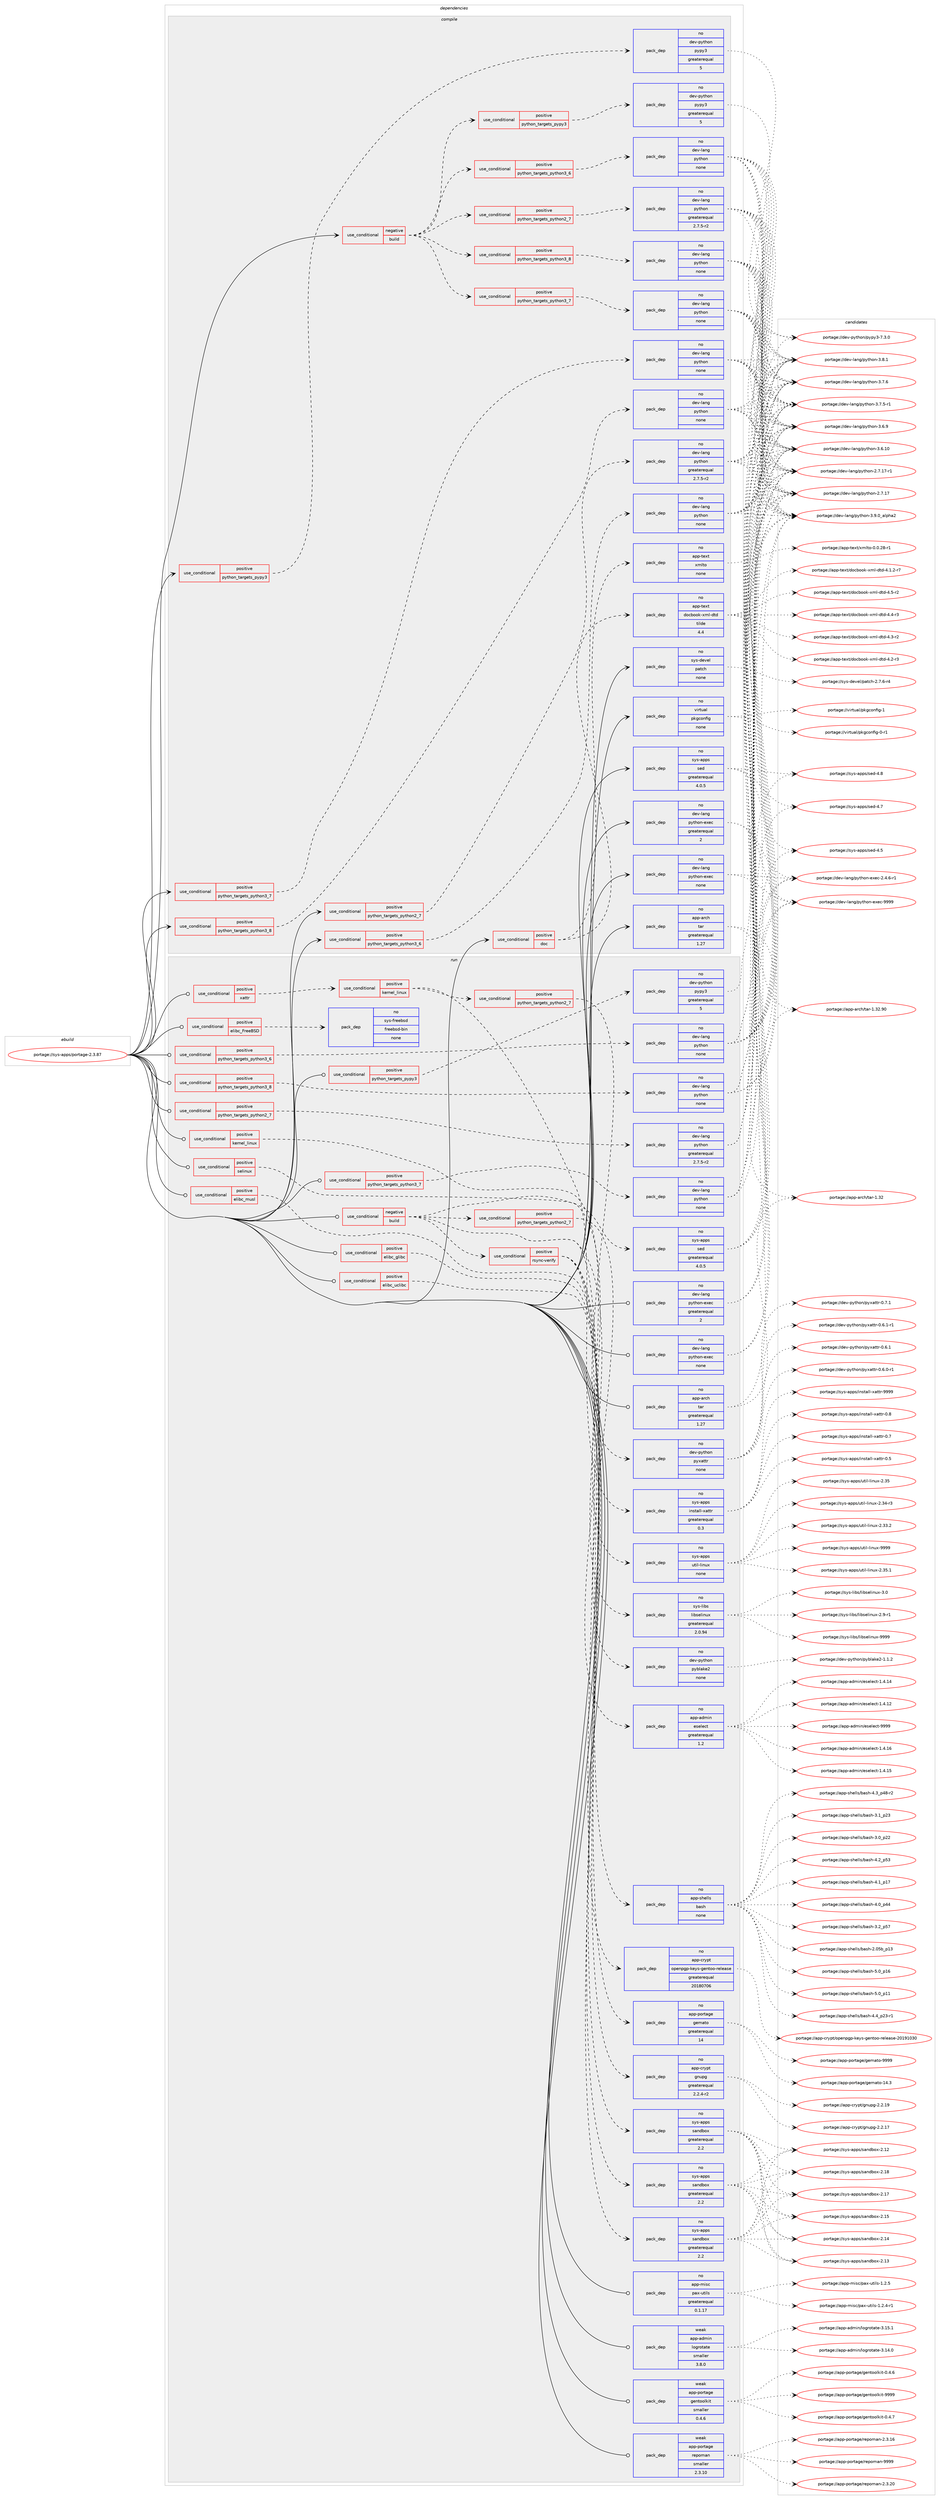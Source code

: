 digraph prolog {

# *************
# Graph options
# *************

newrank=true;
concentrate=true;
compound=true;
graph [rankdir=LR,fontname=Helvetica,fontsize=10,ranksep=1.5];#, ranksep=2.5, nodesep=0.2];
edge  [arrowhead=vee];
node  [fontname=Helvetica,fontsize=10];

# **********
# The ebuild
# **********

subgraph cluster_leftcol {
color=gray;
rank=same;
label=<<i>ebuild</i>>;
id [label="portage://sys-apps/portage-2.3.87", color=red, width=4, href="../sys-apps/portage-2.3.87.svg"];
}

# ****************
# The dependencies
# ****************

subgraph cluster_midcol {
color=gray;
label=<<i>dependencies</i>>;
subgraph cluster_compile {
fillcolor="#eeeeee";
style=filled;
label=<<i>compile</i>>;
subgraph cond13010 {
dependency61333 [label=<<TABLE BORDER="0" CELLBORDER="1" CELLSPACING="0" CELLPADDING="4"><TR><TD ROWSPAN="3" CELLPADDING="10">use_conditional</TD></TR><TR><TD>negative</TD></TR><TR><TD>build</TD></TR></TABLE>>, shape=none, color=red];
subgraph cond13011 {
dependency61334 [label=<<TABLE BORDER="0" CELLBORDER="1" CELLSPACING="0" CELLPADDING="4"><TR><TD ROWSPAN="3" CELLPADDING="10">use_conditional</TD></TR><TR><TD>positive</TD></TR><TR><TD>python_targets_pypy3</TD></TR></TABLE>>, shape=none, color=red];
subgraph pack47029 {
dependency61335 [label=<<TABLE BORDER="0" CELLBORDER="1" CELLSPACING="0" CELLPADDING="4" WIDTH="220"><TR><TD ROWSPAN="6" CELLPADDING="30">pack_dep</TD></TR><TR><TD WIDTH="110">no</TD></TR><TR><TD>dev-python</TD></TR><TR><TD>pypy3</TD></TR><TR><TD>greaterequal</TD></TR><TR><TD>5</TD></TR></TABLE>>, shape=none, color=blue];
}
dependency61334:e -> dependency61335:w [weight=20,style="dashed",arrowhead="vee"];
}
dependency61333:e -> dependency61334:w [weight=20,style="dashed",arrowhead="vee"];
subgraph cond13012 {
dependency61336 [label=<<TABLE BORDER="0" CELLBORDER="1" CELLSPACING="0" CELLPADDING="4"><TR><TD ROWSPAN="3" CELLPADDING="10">use_conditional</TD></TR><TR><TD>positive</TD></TR><TR><TD>python_targets_python2_7</TD></TR></TABLE>>, shape=none, color=red];
subgraph pack47030 {
dependency61337 [label=<<TABLE BORDER="0" CELLBORDER="1" CELLSPACING="0" CELLPADDING="4" WIDTH="220"><TR><TD ROWSPAN="6" CELLPADDING="30">pack_dep</TD></TR><TR><TD WIDTH="110">no</TD></TR><TR><TD>dev-lang</TD></TR><TR><TD>python</TD></TR><TR><TD>greaterequal</TD></TR><TR><TD>2.7.5-r2</TD></TR></TABLE>>, shape=none, color=blue];
}
dependency61336:e -> dependency61337:w [weight=20,style="dashed",arrowhead="vee"];
}
dependency61333:e -> dependency61336:w [weight=20,style="dashed",arrowhead="vee"];
subgraph cond13013 {
dependency61338 [label=<<TABLE BORDER="0" CELLBORDER="1" CELLSPACING="0" CELLPADDING="4"><TR><TD ROWSPAN="3" CELLPADDING="10">use_conditional</TD></TR><TR><TD>positive</TD></TR><TR><TD>python_targets_python3_6</TD></TR></TABLE>>, shape=none, color=red];
subgraph pack47031 {
dependency61339 [label=<<TABLE BORDER="0" CELLBORDER="1" CELLSPACING="0" CELLPADDING="4" WIDTH="220"><TR><TD ROWSPAN="6" CELLPADDING="30">pack_dep</TD></TR><TR><TD WIDTH="110">no</TD></TR><TR><TD>dev-lang</TD></TR><TR><TD>python</TD></TR><TR><TD>none</TD></TR><TR><TD></TD></TR></TABLE>>, shape=none, color=blue];
}
dependency61338:e -> dependency61339:w [weight=20,style="dashed",arrowhead="vee"];
}
dependency61333:e -> dependency61338:w [weight=20,style="dashed",arrowhead="vee"];
subgraph cond13014 {
dependency61340 [label=<<TABLE BORDER="0" CELLBORDER="1" CELLSPACING="0" CELLPADDING="4"><TR><TD ROWSPAN="3" CELLPADDING="10">use_conditional</TD></TR><TR><TD>positive</TD></TR><TR><TD>python_targets_python3_7</TD></TR></TABLE>>, shape=none, color=red];
subgraph pack47032 {
dependency61341 [label=<<TABLE BORDER="0" CELLBORDER="1" CELLSPACING="0" CELLPADDING="4" WIDTH="220"><TR><TD ROWSPAN="6" CELLPADDING="30">pack_dep</TD></TR><TR><TD WIDTH="110">no</TD></TR><TR><TD>dev-lang</TD></TR><TR><TD>python</TD></TR><TR><TD>none</TD></TR><TR><TD></TD></TR></TABLE>>, shape=none, color=blue];
}
dependency61340:e -> dependency61341:w [weight=20,style="dashed",arrowhead="vee"];
}
dependency61333:e -> dependency61340:w [weight=20,style="dashed",arrowhead="vee"];
subgraph cond13015 {
dependency61342 [label=<<TABLE BORDER="0" CELLBORDER="1" CELLSPACING="0" CELLPADDING="4"><TR><TD ROWSPAN="3" CELLPADDING="10">use_conditional</TD></TR><TR><TD>positive</TD></TR><TR><TD>python_targets_python3_8</TD></TR></TABLE>>, shape=none, color=red];
subgraph pack47033 {
dependency61343 [label=<<TABLE BORDER="0" CELLBORDER="1" CELLSPACING="0" CELLPADDING="4" WIDTH="220"><TR><TD ROWSPAN="6" CELLPADDING="30">pack_dep</TD></TR><TR><TD WIDTH="110">no</TD></TR><TR><TD>dev-lang</TD></TR><TR><TD>python</TD></TR><TR><TD>none</TD></TR><TR><TD></TD></TR></TABLE>>, shape=none, color=blue];
}
dependency61342:e -> dependency61343:w [weight=20,style="dashed",arrowhead="vee"];
}
dependency61333:e -> dependency61342:w [weight=20,style="dashed",arrowhead="vee"];
}
id:e -> dependency61333:w [weight=20,style="solid",arrowhead="vee"];
subgraph cond13016 {
dependency61344 [label=<<TABLE BORDER="0" CELLBORDER="1" CELLSPACING="0" CELLPADDING="4"><TR><TD ROWSPAN="3" CELLPADDING="10">use_conditional</TD></TR><TR><TD>positive</TD></TR><TR><TD>doc</TD></TR></TABLE>>, shape=none, color=red];
subgraph pack47034 {
dependency61345 [label=<<TABLE BORDER="0" CELLBORDER="1" CELLSPACING="0" CELLPADDING="4" WIDTH="220"><TR><TD ROWSPAN="6" CELLPADDING="30">pack_dep</TD></TR><TR><TD WIDTH="110">no</TD></TR><TR><TD>app-text</TD></TR><TR><TD>xmlto</TD></TR><TR><TD>none</TD></TR><TR><TD></TD></TR></TABLE>>, shape=none, color=blue];
}
dependency61344:e -> dependency61345:w [weight=20,style="dashed",arrowhead="vee"];
subgraph pack47035 {
dependency61346 [label=<<TABLE BORDER="0" CELLBORDER="1" CELLSPACING="0" CELLPADDING="4" WIDTH="220"><TR><TD ROWSPAN="6" CELLPADDING="30">pack_dep</TD></TR><TR><TD WIDTH="110">no</TD></TR><TR><TD>app-text</TD></TR><TR><TD>docbook-xml-dtd</TD></TR><TR><TD>tilde</TD></TR><TR><TD>4.4</TD></TR></TABLE>>, shape=none, color=blue];
}
dependency61344:e -> dependency61346:w [weight=20,style="dashed",arrowhead="vee"];
}
id:e -> dependency61344:w [weight=20,style="solid",arrowhead="vee"];
subgraph cond13017 {
dependency61347 [label=<<TABLE BORDER="0" CELLBORDER="1" CELLSPACING="0" CELLPADDING="4"><TR><TD ROWSPAN="3" CELLPADDING="10">use_conditional</TD></TR><TR><TD>positive</TD></TR><TR><TD>python_targets_pypy3</TD></TR></TABLE>>, shape=none, color=red];
subgraph pack47036 {
dependency61348 [label=<<TABLE BORDER="0" CELLBORDER="1" CELLSPACING="0" CELLPADDING="4" WIDTH="220"><TR><TD ROWSPAN="6" CELLPADDING="30">pack_dep</TD></TR><TR><TD WIDTH="110">no</TD></TR><TR><TD>dev-python</TD></TR><TR><TD>pypy3</TD></TR><TR><TD>greaterequal</TD></TR><TR><TD>5</TD></TR></TABLE>>, shape=none, color=blue];
}
dependency61347:e -> dependency61348:w [weight=20,style="dashed",arrowhead="vee"];
}
id:e -> dependency61347:w [weight=20,style="solid",arrowhead="vee"];
subgraph cond13018 {
dependency61349 [label=<<TABLE BORDER="0" CELLBORDER="1" CELLSPACING="0" CELLPADDING="4"><TR><TD ROWSPAN="3" CELLPADDING="10">use_conditional</TD></TR><TR><TD>positive</TD></TR><TR><TD>python_targets_python2_7</TD></TR></TABLE>>, shape=none, color=red];
subgraph pack47037 {
dependency61350 [label=<<TABLE BORDER="0" CELLBORDER="1" CELLSPACING="0" CELLPADDING="4" WIDTH="220"><TR><TD ROWSPAN="6" CELLPADDING="30">pack_dep</TD></TR><TR><TD WIDTH="110">no</TD></TR><TR><TD>dev-lang</TD></TR><TR><TD>python</TD></TR><TR><TD>greaterequal</TD></TR><TR><TD>2.7.5-r2</TD></TR></TABLE>>, shape=none, color=blue];
}
dependency61349:e -> dependency61350:w [weight=20,style="dashed",arrowhead="vee"];
}
id:e -> dependency61349:w [weight=20,style="solid",arrowhead="vee"];
subgraph cond13019 {
dependency61351 [label=<<TABLE BORDER="0" CELLBORDER="1" CELLSPACING="0" CELLPADDING="4"><TR><TD ROWSPAN="3" CELLPADDING="10">use_conditional</TD></TR><TR><TD>positive</TD></TR><TR><TD>python_targets_python3_6</TD></TR></TABLE>>, shape=none, color=red];
subgraph pack47038 {
dependency61352 [label=<<TABLE BORDER="0" CELLBORDER="1" CELLSPACING="0" CELLPADDING="4" WIDTH="220"><TR><TD ROWSPAN="6" CELLPADDING="30">pack_dep</TD></TR><TR><TD WIDTH="110">no</TD></TR><TR><TD>dev-lang</TD></TR><TR><TD>python</TD></TR><TR><TD>none</TD></TR><TR><TD></TD></TR></TABLE>>, shape=none, color=blue];
}
dependency61351:e -> dependency61352:w [weight=20,style="dashed",arrowhead="vee"];
}
id:e -> dependency61351:w [weight=20,style="solid",arrowhead="vee"];
subgraph cond13020 {
dependency61353 [label=<<TABLE BORDER="0" CELLBORDER="1" CELLSPACING="0" CELLPADDING="4"><TR><TD ROWSPAN="3" CELLPADDING="10">use_conditional</TD></TR><TR><TD>positive</TD></TR><TR><TD>python_targets_python3_7</TD></TR></TABLE>>, shape=none, color=red];
subgraph pack47039 {
dependency61354 [label=<<TABLE BORDER="0" CELLBORDER="1" CELLSPACING="0" CELLPADDING="4" WIDTH="220"><TR><TD ROWSPAN="6" CELLPADDING="30">pack_dep</TD></TR><TR><TD WIDTH="110">no</TD></TR><TR><TD>dev-lang</TD></TR><TR><TD>python</TD></TR><TR><TD>none</TD></TR><TR><TD></TD></TR></TABLE>>, shape=none, color=blue];
}
dependency61353:e -> dependency61354:w [weight=20,style="dashed",arrowhead="vee"];
}
id:e -> dependency61353:w [weight=20,style="solid",arrowhead="vee"];
subgraph cond13021 {
dependency61355 [label=<<TABLE BORDER="0" CELLBORDER="1" CELLSPACING="0" CELLPADDING="4"><TR><TD ROWSPAN="3" CELLPADDING="10">use_conditional</TD></TR><TR><TD>positive</TD></TR><TR><TD>python_targets_python3_8</TD></TR></TABLE>>, shape=none, color=red];
subgraph pack47040 {
dependency61356 [label=<<TABLE BORDER="0" CELLBORDER="1" CELLSPACING="0" CELLPADDING="4" WIDTH="220"><TR><TD ROWSPAN="6" CELLPADDING="30">pack_dep</TD></TR><TR><TD WIDTH="110">no</TD></TR><TR><TD>dev-lang</TD></TR><TR><TD>python</TD></TR><TR><TD>none</TD></TR><TR><TD></TD></TR></TABLE>>, shape=none, color=blue];
}
dependency61355:e -> dependency61356:w [weight=20,style="dashed",arrowhead="vee"];
}
id:e -> dependency61355:w [weight=20,style="solid",arrowhead="vee"];
subgraph pack47041 {
dependency61357 [label=<<TABLE BORDER="0" CELLBORDER="1" CELLSPACING="0" CELLPADDING="4" WIDTH="220"><TR><TD ROWSPAN="6" CELLPADDING="30">pack_dep</TD></TR><TR><TD WIDTH="110">no</TD></TR><TR><TD>app-arch</TD></TR><TR><TD>tar</TD></TR><TR><TD>greaterequal</TD></TR><TR><TD>1.27</TD></TR></TABLE>>, shape=none, color=blue];
}
id:e -> dependency61357:w [weight=20,style="solid",arrowhead="vee"];
subgraph pack47042 {
dependency61358 [label=<<TABLE BORDER="0" CELLBORDER="1" CELLSPACING="0" CELLPADDING="4" WIDTH="220"><TR><TD ROWSPAN="6" CELLPADDING="30">pack_dep</TD></TR><TR><TD WIDTH="110">no</TD></TR><TR><TD>dev-lang</TD></TR><TR><TD>python-exec</TD></TR><TR><TD>greaterequal</TD></TR><TR><TD>2</TD></TR></TABLE>>, shape=none, color=blue];
}
id:e -> dependency61358:w [weight=20,style="solid",arrowhead="vee"];
subgraph pack47043 {
dependency61359 [label=<<TABLE BORDER="0" CELLBORDER="1" CELLSPACING="0" CELLPADDING="4" WIDTH="220"><TR><TD ROWSPAN="6" CELLPADDING="30">pack_dep</TD></TR><TR><TD WIDTH="110">no</TD></TR><TR><TD>dev-lang</TD></TR><TR><TD>python-exec</TD></TR><TR><TD>none</TD></TR><TR><TD></TD></TR></TABLE>>, shape=none, color=blue];
}
id:e -> dependency61359:w [weight=20,style="solid",arrowhead="vee"];
subgraph pack47044 {
dependency61360 [label=<<TABLE BORDER="0" CELLBORDER="1" CELLSPACING="0" CELLPADDING="4" WIDTH="220"><TR><TD ROWSPAN="6" CELLPADDING="30">pack_dep</TD></TR><TR><TD WIDTH="110">no</TD></TR><TR><TD>sys-apps</TD></TR><TR><TD>sed</TD></TR><TR><TD>greaterequal</TD></TR><TR><TD>4.0.5</TD></TR></TABLE>>, shape=none, color=blue];
}
id:e -> dependency61360:w [weight=20,style="solid",arrowhead="vee"];
subgraph pack47045 {
dependency61361 [label=<<TABLE BORDER="0" CELLBORDER="1" CELLSPACING="0" CELLPADDING="4" WIDTH="220"><TR><TD ROWSPAN="6" CELLPADDING="30">pack_dep</TD></TR><TR><TD WIDTH="110">no</TD></TR><TR><TD>sys-devel</TD></TR><TR><TD>patch</TD></TR><TR><TD>none</TD></TR><TR><TD></TD></TR></TABLE>>, shape=none, color=blue];
}
id:e -> dependency61361:w [weight=20,style="solid",arrowhead="vee"];
subgraph pack47046 {
dependency61362 [label=<<TABLE BORDER="0" CELLBORDER="1" CELLSPACING="0" CELLPADDING="4" WIDTH="220"><TR><TD ROWSPAN="6" CELLPADDING="30">pack_dep</TD></TR><TR><TD WIDTH="110">no</TD></TR><TR><TD>virtual</TD></TR><TR><TD>pkgconfig</TD></TR><TR><TD>none</TD></TR><TR><TD></TD></TR></TABLE>>, shape=none, color=blue];
}
id:e -> dependency61362:w [weight=20,style="solid",arrowhead="vee"];
}
subgraph cluster_compileandrun {
fillcolor="#eeeeee";
style=filled;
label=<<i>compile and run</i>>;
}
subgraph cluster_run {
fillcolor="#eeeeee";
style=filled;
label=<<i>run</i>>;
subgraph cond13022 {
dependency61363 [label=<<TABLE BORDER="0" CELLBORDER="1" CELLSPACING="0" CELLPADDING="4"><TR><TD ROWSPAN="3" CELLPADDING="10">use_conditional</TD></TR><TR><TD>negative</TD></TR><TR><TD>build</TD></TR></TABLE>>, shape=none, color=red];
subgraph pack47047 {
dependency61364 [label=<<TABLE BORDER="0" CELLBORDER="1" CELLSPACING="0" CELLPADDING="4" WIDTH="220"><TR><TD ROWSPAN="6" CELLPADDING="30">pack_dep</TD></TR><TR><TD WIDTH="110">no</TD></TR><TR><TD>sys-apps</TD></TR><TR><TD>sed</TD></TR><TR><TD>greaterequal</TD></TR><TR><TD>4.0.5</TD></TR></TABLE>>, shape=none, color=blue];
}
dependency61363:e -> dependency61364:w [weight=20,style="dashed",arrowhead="vee"];
subgraph pack47048 {
dependency61365 [label=<<TABLE BORDER="0" CELLBORDER="1" CELLSPACING="0" CELLPADDING="4" WIDTH="220"><TR><TD ROWSPAN="6" CELLPADDING="30">pack_dep</TD></TR><TR><TD WIDTH="110">no</TD></TR><TR><TD>app-shells</TD></TR><TR><TD>bash</TD></TR><TR><TD>none</TD></TR><TR><TD></TD></TR></TABLE>>, shape=none, color=blue];
}
dependency61363:e -> dependency61365:w [weight=20,style="dashed",arrowhead="vee"];
subgraph pack47049 {
dependency61366 [label=<<TABLE BORDER="0" CELLBORDER="1" CELLSPACING="0" CELLPADDING="4" WIDTH="220"><TR><TD ROWSPAN="6" CELLPADDING="30">pack_dep</TD></TR><TR><TD WIDTH="110">no</TD></TR><TR><TD>app-admin</TD></TR><TR><TD>eselect</TD></TR><TR><TD>greaterequal</TD></TR><TR><TD>1.2</TD></TR></TABLE>>, shape=none, color=blue];
}
dependency61363:e -> dependency61366:w [weight=20,style="dashed",arrowhead="vee"];
subgraph cond13023 {
dependency61367 [label=<<TABLE BORDER="0" CELLBORDER="1" CELLSPACING="0" CELLPADDING="4"><TR><TD ROWSPAN="3" CELLPADDING="10">use_conditional</TD></TR><TR><TD>positive</TD></TR><TR><TD>python_targets_python2_7</TD></TR></TABLE>>, shape=none, color=red];
subgraph pack47050 {
dependency61368 [label=<<TABLE BORDER="0" CELLBORDER="1" CELLSPACING="0" CELLPADDING="4" WIDTH="220"><TR><TD ROWSPAN="6" CELLPADDING="30">pack_dep</TD></TR><TR><TD WIDTH="110">no</TD></TR><TR><TD>dev-python</TD></TR><TR><TD>pyblake2</TD></TR><TR><TD>none</TD></TR><TR><TD></TD></TR></TABLE>>, shape=none, color=blue];
}
dependency61367:e -> dependency61368:w [weight=20,style="dashed",arrowhead="vee"];
}
dependency61363:e -> dependency61367:w [weight=20,style="dashed",arrowhead="vee"];
subgraph cond13024 {
dependency61369 [label=<<TABLE BORDER="0" CELLBORDER="1" CELLSPACING="0" CELLPADDING="4"><TR><TD ROWSPAN="3" CELLPADDING="10">use_conditional</TD></TR><TR><TD>positive</TD></TR><TR><TD>rsync-verify</TD></TR></TABLE>>, shape=none, color=red];
subgraph pack47051 {
dependency61370 [label=<<TABLE BORDER="0" CELLBORDER="1" CELLSPACING="0" CELLPADDING="4" WIDTH="220"><TR><TD ROWSPAN="6" CELLPADDING="30">pack_dep</TD></TR><TR><TD WIDTH="110">no</TD></TR><TR><TD>app-portage</TD></TR><TR><TD>gemato</TD></TR><TR><TD>greaterequal</TD></TR><TR><TD>14</TD></TR></TABLE>>, shape=none, color=blue];
}
dependency61369:e -> dependency61370:w [weight=20,style="dashed",arrowhead="vee"];
subgraph pack47052 {
dependency61371 [label=<<TABLE BORDER="0" CELLBORDER="1" CELLSPACING="0" CELLPADDING="4" WIDTH="220"><TR><TD ROWSPAN="6" CELLPADDING="30">pack_dep</TD></TR><TR><TD WIDTH="110">no</TD></TR><TR><TD>app-crypt</TD></TR><TR><TD>openpgp-keys-gentoo-release</TD></TR><TR><TD>greaterequal</TD></TR><TR><TD>20180706</TD></TR></TABLE>>, shape=none, color=blue];
}
dependency61369:e -> dependency61371:w [weight=20,style="dashed",arrowhead="vee"];
subgraph pack47053 {
dependency61372 [label=<<TABLE BORDER="0" CELLBORDER="1" CELLSPACING="0" CELLPADDING="4" WIDTH="220"><TR><TD ROWSPAN="6" CELLPADDING="30">pack_dep</TD></TR><TR><TD WIDTH="110">no</TD></TR><TR><TD>app-crypt</TD></TR><TR><TD>gnupg</TD></TR><TR><TD>greaterequal</TD></TR><TR><TD>2.2.4-r2</TD></TR></TABLE>>, shape=none, color=blue];
}
dependency61369:e -> dependency61372:w [weight=20,style="dashed",arrowhead="vee"];
}
dependency61363:e -> dependency61369:w [weight=20,style="dashed",arrowhead="vee"];
}
id:e -> dependency61363:w [weight=20,style="solid",arrowhead="odot"];
subgraph cond13025 {
dependency61373 [label=<<TABLE BORDER="0" CELLBORDER="1" CELLSPACING="0" CELLPADDING="4"><TR><TD ROWSPAN="3" CELLPADDING="10">use_conditional</TD></TR><TR><TD>positive</TD></TR><TR><TD>elibc_FreeBSD</TD></TR></TABLE>>, shape=none, color=red];
subgraph pack47054 {
dependency61374 [label=<<TABLE BORDER="0" CELLBORDER="1" CELLSPACING="0" CELLPADDING="4" WIDTH="220"><TR><TD ROWSPAN="6" CELLPADDING="30">pack_dep</TD></TR><TR><TD WIDTH="110">no</TD></TR><TR><TD>sys-freebsd</TD></TR><TR><TD>freebsd-bin</TD></TR><TR><TD>none</TD></TR><TR><TD></TD></TR></TABLE>>, shape=none, color=blue];
}
dependency61373:e -> dependency61374:w [weight=20,style="dashed",arrowhead="vee"];
}
id:e -> dependency61373:w [weight=20,style="solid",arrowhead="odot"];
subgraph cond13026 {
dependency61375 [label=<<TABLE BORDER="0" CELLBORDER="1" CELLSPACING="0" CELLPADDING="4"><TR><TD ROWSPAN="3" CELLPADDING="10">use_conditional</TD></TR><TR><TD>positive</TD></TR><TR><TD>elibc_glibc</TD></TR></TABLE>>, shape=none, color=red];
subgraph pack47055 {
dependency61376 [label=<<TABLE BORDER="0" CELLBORDER="1" CELLSPACING="0" CELLPADDING="4" WIDTH="220"><TR><TD ROWSPAN="6" CELLPADDING="30">pack_dep</TD></TR><TR><TD WIDTH="110">no</TD></TR><TR><TD>sys-apps</TD></TR><TR><TD>sandbox</TD></TR><TR><TD>greaterequal</TD></TR><TR><TD>2.2</TD></TR></TABLE>>, shape=none, color=blue];
}
dependency61375:e -> dependency61376:w [weight=20,style="dashed",arrowhead="vee"];
}
id:e -> dependency61375:w [weight=20,style="solid",arrowhead="odot"];
subgraph cond13027 {
dependency61377 [label=<<TABLE BORDER="0" CELLBORDER="1" CELLSPACING="0" CELLPADDING="4"><TR><TD ROWSPAN="3" CELLPADDING="10">use_conditional</TD></TR><TR><TD>positive</TD></TR><TR><TD>elibc_musl</TD></TR></TABLE>>, shape=none, color=red];
subgraph pack47056 {
dependency61378 [label=<<TABLE BORDER="0" CELLBORDER="1" CELLSPACING="0" CELLPADDING="4" WIDTH="220"><TR><TD ROWSPAN="6" CELLPADDING="30">pack_dep</TD></TR><TR><TD WIDTH="110">no</TD></TR><TR><TD>sys-apps</TD></TR><TR><TD>sandbox</TD></TR><TR><TD>greaterequal</TD></TR><TR><TD>2.2</TD></TR></TABLE>>, shape=none, color=blue];
}
dependency61377:e -> dependency61378:w [weight=20,style="dashed",arrowhead="vee"];
}
id:e -> dependency61377:w [weight=20,style="solid",arrowhead="odot"];
subgraph cond13028 {
dependency61379 [label=<<TABLE BORDER="0" CELLBORDER="1" CELLSPACING="0" CELLPADDING="4"><TR><TD ROWSPAN="3" CELLPADDING="10">use_conditional</TD></TR><TR><TD>positive</TD></TR><TR><TD>elibc_uclibc</TD></TR></TABLE>>, shape=none, color=red];
subgraph pack47057 {
dependency61380 [label=<<TABLE BORDER="0" CELLBORDER="1" CELLSPACING="0" CELLPADDING="4" WIDTH="220"><TR><TD ROWSPAN="6" CELLPADDING="30">pack_dep</TD></TR><TR><TD WIDTH="110">no</TD></TR><TR><TD>sys-apps</TD></TR><TR><TD>sandbox</TD></TR><TR><TD>greaterequal</TD></TR><TR><TD>2.2</TD></TR></TABLE>>, shape=none, color=blue];
}
dependency61379:e -> dependency61380:w [weight=20,style="dashed",arrowhead="vee"];
}
id:e -> dependency61379:w [weight=20,style="solid",arrowhead="odot"];
subgraph cond13029 {
dependency61381 [label=<<TABLE BORDER="0" CELLBORDER="1" CELLSPACING="0" CELLPADDING="4"><TR><TD ROWSPAN="3" CELLPADDING="10">use_conditional</TD></TR><TR><TD>positive</TD></TR><TR><TD>kernel_linux</TD></TR></TABLE>>, shape=none, color=red];
subgraph pack47058 {
dependency61382 [label=<<TABLE BORDER="0" CELLBORDER="1" CELLSPACING="0" CELLPADDING="4" WIDTH="220"><TR><TD ROWSPAN="6" CELLPADDING="30">pack_dep</TD></TR><TR><TD WIDTH="110">no</TD></TR><TR><TD>sys-apps</TD></TR><TR><TD>util-linux</TD></TR><TR><TD>none</TD></TR><TR><TD></TD></TR></TABLE>>, shape=none, color=blue];
}
dependency61381:e -> dependency61382:w [weight=20,style="dashed",arrowhead="vee"];
}
id:e -> dependency61381:w [weight=20,style="solid",arrowhead="odot"];
subgraph cond13030 {
dependency61383 [label=<<TABLE BORDER="0" CELLBORDER="1" CELLSPACING="0" CELLPADDING="4"><TR><TD ROWSPAN="3" CELLPADDING="10">use_conditional</TD></TR><TR><TD>positive</TD></TR><TR><TD>python_targets_pypy3</TD></TR></TABLE>>, shape=none, color=red];
subgraph pack47059 {
dependency61384 [label=<<TABLE BORDER="0" CELLBORDER="1" CELLSPACING="0" CELLPADDING="4" WIDTH="220"><TR><TD ROWSPAN="6" CELLPADDING="30">pack_dep</TD></TR><TR><TD WIDTH="110">no</TD></TR><TR><TD>dev-python</TD></TR><TR><TD>pypy3</TD></TR><TR><TD>greaterequal</TD></TR><TR><TD>5</TD></TR></TABLE>>, shape=none, color=blue];
}
dependency61383:e -> dependency61384:w [weight=20,style="dashed",arrowhead="vee"];
}
id:e -> dependency61383:w [weight=20,style="solid",arrowhead="odot"];
subgraph cond13031 {
dependency61385 [label=<<TABLE BORDER="0" CELLBORDER="1" CELLSPACING="0" CELLPADDING="4"><TR><TD ROWSPAN="3" CELLPADDING="10">use_conditional</TD></TR><TR><TD>positive</TD></TR><TR><TD>python_targets_python2_7</TD></TR></TABLE>>, shape=none, color=red];
subgraph pack47060 {
dependency61386 [label=<<TABLE BORDER="0" CELLBORDER="1" CELLSPACING="0" CELLPADDING="4" WIDTH="220"><TR><TD ROWSPAN="6" CELLPADDING="30">pack_dep</TD></TR><TR><TD WIDTH="110">no</TD></TR><TR><TD>dev-lang</TD></TR><TR><TD>python</TD></TR><TR><TD>greaterequal</TD></TR><TR><TD>2.7.5-r2</TD></TR></TABLE>>, shape=none, color=blue];
}
dependency61385:e -> dependency61386:w [weight=20,style="dashed",arrowhead="vee"];
}
id:e -> dependency61385:w [weight=20,style="solid",arrowhead="odot"];
subgraph cond13032 {
dependency61387 [label=<<TABLE BORDER="0" CELLBORDER="1" CELLSPACING="0" CELLPADDING="4"><TR><TD ROWSPAN="3" CELLPADDING="10">use_conditional</TD></TR><TR><TD>positive</TD></TR><TR><TD>python_targets_python3_6</TD></TR></TABLE>>, shape=none, color=red];
subgraph pack47061 {
dependency61388 [label=<<TABLE BORDER="0" CELLBORDER="1" CELLSPACING="0" CELLPADDING="4" WIDTH="220"><TR><TD ROWSPAN="6" CELLPADDING="30">pack_dep</TD></TR><TR><TD WIDTH="110">no</TD></TR><TR><TD>dev-lang</TD></TR><TR><TD>python</TD></TR><TR><TD>none</TD></TR><TR><TD></TD></TR></TABLE>>, shape=none, color=blue];
}
dependency61387:e -> dependency61388:w [weight=20,style="dashed",arrowhead="vee"];
}
id:e -> dependency61387:w [weight=20,style="solid",arrowhead="odot"];
subgraph cond13033 {
dependency61389 [label=<<TABLE BORDER="0" CELLBORDER="1" CELLSPACING="0" CELLPADDING="4"><TR><TD ROWSPAN="3" CELLPADDING="10">use_conditional</TD></TR><TR><TD>positive</TD></TR><TR><TD>python_targets_python3_7</TD></TR></TABLE>>, shape=none, color=red];
subgraph pack47062 {
dependency61390 [label=<<TABLE BORDER="0" CELLBORDER="1" CELLSPACING="0" CELLPADDING="4" WIDTH="220"><TR><TD ROWSPAN="6" CELLPADDING="30">pack_dep</TD></TR><TR><TD WIDTH="110">no</TD></TR><TR><TD>dev-lang</TD></TR><TR><TD>python</TD></TR><TR><TD>none</TD></TR><TR><TD></TD></TR></TABLE>>, shape=none, color=blue];
}
dependency61389:e -> dependency61390:w [weight=20,style="dashed",arrowhead="vee"];
}
id:e -> dependency61389:w [weight=20,style="solid",arrowhead="odot"];
subgraph cond13034 {
dependency61391 [label=<<TABLE BORDER="0" CELLBORDER="1" CELLSPACING="0" CELLPADDING="4"><TR><TD ROWSPAN="3" CELLPADDING="10">use_conditional</TD></TR><TR><TD>positive</TD></TR><TR><TD>python_targets_python3_8</TD></TR></TABLE>>, shape=none, color=red];
subgraph pack47063 {
dependency61392 [label=<<TABLE BORDER="0" CELLBORDER="1" CELLSPACING="0" CELLPADDING="4" WIDTH="220"><TR><TD ROWSPAN="6" CELLPADDING="30">pack_dep</TD></TR><TR><TD WIDTH="110">no</TD></TR><TR><TD>dev-lang</TD></TR><TR><TD>python</TD></TR><TR><TD>none</TD></TR><TR><TD></TD></TR></TABLE>>, shape=none, color=blue];
}
dependency61391:e -> dependency61392:w [weight=20,style="dashed",arrowhead="vee"];
}
id:e -> dependency61391:w [weight=20,style="solid",arrowhead="odot"];
subgraph cond13035 {
dependency61393 [label=<<TABLE BORDER="0" CELLBORDER="1" CELLSPACING="0" CELLPADDING="4"><TR><TD ROWSPAN="3" CELLPADDING="10">use_conditional</TD></TR><TR><TD>positive</TD></TR><TR><TD>selinux</TD></TR></TABLE>>, shape=none, color=red];
subgraph pack47064 {
dependency61394 [label=<<TABLE BORDER="0" CELLBORDER="1" CELLSPACING="0" CELLPADDING="4" WIDTH="220"><TR><TD ROWSPAN="6" CELLPADDING="30">pack_dep</TD></TR><TR><TD WIDTH="110">no</TD></TR><TR><TD>sys-libs</TD></TR><TR><TD>libselinux</TD></TR><TR><TD>greaterequal</TD></TR><TR><TD>2.0.94</TD></TR></TABLE>>, shape=none, color=blue];
}
dependency61393:e -> dependency61394:w [weight=20,style="dashed",arrowhead="vee"];
}
id:e -> dependency61393:w [weight=20,style="solid",arrowhead="odot"];
subgraph cond13036 {
dependency61395 [label=<<TABLE BORDER="0" CELLBORDER="1" CELLSPACING="0" CELLPADDING="4"><TR><TD ROWSPAN="3" CELLPADDING="10">use_conditional</TD></TR><TR><TD>positive</TD></TR><TR><TD>xattr</TD></TR></TABLE>>, shape=none, color=red];
subgraph cond13037 {
dependency61396 [label=<<TABLE BORDER="0" CELLBORDER="1" CELLSPACING="0" CELLPADDING="4"><TR><TD ROWSPAN="3" CELLPADDING="10">use_conditional</TD></TR><TR><TD>positive</TD></TR><TR><TD>kernel_linux</TD></TR></TABLE>>, shape=none, color=red];
subgraph pack47065 {
dependency61397 [label=<<TABLE BORDER="0" CELLBORDER="1" CELLSPACING="0" CELLPADDING="4" WIDTH="220"><TR><TD ROWSPAN="6" CELLPADDING="30">pack_dep</TD></TR><TR><TD WIDTH="110">no</TD></TR><TR><TD>sys-apps</TD></TR><TR><TD>install-xattr</TD></TR><TR><TD>greaterequal</TD></TR><TR><TD>0.3</TD></TR></TABLE>>, shape=none, color=blue];
}
dependency61396:e -> dependency61397:w [weight=20,style="dashed",arrowhead="vee"];
subgraph cond13038 {
dependency61398 [label=<<TABLE BORDER="0" CELLBORDER="1" CELLSPACING="0" CELLPADDING="4"><TR><TD ROWSPAN="3" CELLPADDING="10">use_conditional</TD></TR><TR><TD>positive</TD></TR><TR><TD>python_targets_python2_7</TD></TR></TABLE>>, shape=none, color=red];
subgraph pack47066 {
dependency61399 [label=<<TABLE BORDER="0" CELLBORDER="1" CELLSPACING="0" CELLPADDING="4" WIDTH="220"><TR><TD ROWSPAN="6" CELLPADDING="30">pack_dep</TD></TR><TR><TD WIDTH="110">no</TD></TR><TR><TD>dev-python</TD></TR><TR><TD>pyxattr</TD></TR><TR><TD>none</TD></TR><TR><TD></TD></TR></TABLE>>, shape=none, color=blue];
}
dependency61398:e -> dependency61399:w [weight=20,style="dashed",arrowhead="vee"];
}
dependency61396:e -> dependency61398:w [weight=20,style="dashed",arrowhead="vee"];
}
dependency61395:e -> dependency61396:w [weight=20,style="dashed",arrowhead="vee"];
}
id:e -> dependency61395:w [weight=20,style="solid",arrowhead="odot"];
subgraph pack47067 {
dependency61400 [label=<<TABLE BORDER="0" CELLBORDER="1" CELLSPACING="0" CELLPADDING="4" WIDTH="220"><TR><TD ROWSPAN="6" CELLPADDING="30">pack_dep</TD></TR><TR><TD WIDTH="110">no</TD></TR><TR><TD>app-arch</TD></TR><TR><TD>tar</TD></TR><TR><TD>greaterequal</TD></TR><TR><TD>1.27</TD></TR></TABLE>>, shape=none, color=blue];
}
id:e -> dependency61400:w [weight=20,style="solid",arrowhead="odot"];
subgraph pack47068 {
dependency61401 [label=<<TABLE BORDER="0" CELLBORDER="1" CELLSPACING="0" CELLPADDING="4" WIDTH="220"><TR><TD ROWSPAN="6" CELLPADDING="30">pack_dep</TD></TR><TR><TD WIDTH="110">no</TD></TR><TR><TD>app-misc</TD></TR><TR><TD>pax-utils</TD></TR><TR><TD>greaterequal</TD></TR><TR><TD>0.1.17</TD></TR></TABLE>>, shape=none, color=blue];
}
id:e -> dependency61401:w [weight=20,style="solid",arrowhead="odot"];
subgraph pack47069 {
dependency61402 [label=<<TABLE BORDER="0" CELLBORDER="1" CELLSPACING="0" CELLPADDING="4" WIDTH="220"><TR><TD ROWSPAN="6" CELLPADDING="30">pack_dep</TD></TR><TR><TD WIDTH="110">no</TD></TR><TR><TD>dev-lang</TD></TR><TR><TD>python-exec</TD></TR><TR><TD>greaterequal</TD></TR><TR><TD>2</TD></TR></TABLE>>, shape=none, color=blue];
}
id:e -> dependency61402:w [weight=20,style="solid",arrowhead="odot"];
subgraph pack47070 {
dependency61403 [label=<<TABLE BORDER="0" CELLBORDER="1" CELLSPACING="0" CELLPADDING="4" WIDTH="220"><TR><TD ROWSPAN="6" CELLPADDING="30">pack_dep</TD></TR><TR><TD WIDTH="110">no</TD></TR><TR><TD>dev-lang</TD></TR><TR><TD>python-exec</TD></TR><TR><TD>none</TD></TR><TR><TD></TD></TR></TABLE>>, shape=none, color=blue];
}
id:e -> dependency61403:w [weight=20,style="solid",arrowhead="odot"];
subgraph pack47071 {
dependency61404 [label=<<TABLE BORDER="0" CELLBORDER="1" CELLSPACING="0" CELLPADDING="4" WIDTH="220"><TR><TD ROWSPAN="6" CELLPADDING="30">pack_dep</TD></TR><TR><TD WIDTH="110">weak</TD></TR><TR><TD>app-admin</TD></TR><TR><TD>logrotate</TD></TR><TR><TD>smaller</TD></TR><TR><TD>3.8.0</TD></TR></TABLE>>, shape=none, color=blue];
}
id:e -> dependency61404:w [weight=20,style="solid",arrowhead="odot"];
subgraph pack47072 {
dependency61405 [label=<<TABLE BORDER="0" CELLBORDER="1" CELLSPACING="0" CELLPADDING="4" WIDTH="220"><TR><TD ROWSPAN="6" CELLPADDING="30">pack_dep</TD></TR><TR><TD WIDTH="110">weak</TD></TR><TR><TD>app-portage</TD></TR><TR><TD>gentoolkit</TD></TR><TR><TD>smaller</TD></TR><TR><TD>0.4.6</TD></TR></TABLE>>, shape=none, color=blue];
}
id:e -> dependency61405:w [weight=20,style="solid",arrowhead="odot"];
subgraph pack47073 {
dependency61406 [label=<<TABLE BORDER="0" CELLBORDER="1" CELLSPACING="0" CELLPADDING="4" WIDTH="220"><TR><TD ROWSPAN="6" CELLPADDING="30">pack_dep</TD></TR><TR><TD WIDTH="110">weak</TD></TR><TR><TD>app-portage</TD></TR><TR><TD>repoman</TD></TR><TR><TD>smaller</TD></TR><TR><TD>2.3.10</TD></TR></TABLE>>, shape=none, color=blue];
}
id:e -> dependency61406:w [weight=20,style="solid",arrowhead="odot"];
}
}

# **************
# The candidates
# **************

subgraph cluster_choices {
rank=same;
color=gray;
label=<<i>candidates</i>>;

subgraph choice47029 {
color=black;
nodesep=1;
choice100101118451121211161041111104711212111212151455546514648 [label="portage://dev-python/pypy3-7.3.0", color=red, width=4,href="../dev-python/pypy3-7.3.0.svg"];
dependency61335:e -> choice100101118451121211161041111104711212111212151455546514648:w [style=dotted,weight="100"];
}
subgraph choice47030 {
color=black;
nodesep=1;
choice10010111845108971101034711212111610411111045514657464895971081121049750 [label="portage://dev-lang/python-3.9.0_alpha2", color=red, width=4,href="../dev-lang/python-3.9.0_alpha2.svg"];
choice100101118451089711010347112121116104111110455146564649 [label="portage://dev-lang/python-3.8.1", color=red, width=4,href="../dev-lang/python-3.8.1.svg"];
choice100101118451089711010347112121116104111110455146554654 [label="portage://dev-lang/python-3.7.6", color=red, width=4,href="../dev-lang/python-3.7.6.svg"];
choice1001011184510897110103471121211161041111104551465546534511449 [label="portage://dev-lang/python-3.7.5-r1", color=red, width=4,href="../dev-lang/python-3.7.5-r1.svg"];
choice100101118451089711010347112121116104111110455146544657 [label="portage://dev-lang/python-3.6.9", color=red, width=4,href="../dev-lang/python-3.6.9.svg"];
choice10010111845108971101034711212111610411111045514654464948 [label="portage://dev-lang/python-3.6.10", color=red, width=4,href="../dev-lang/python-3.6.10.svg"];
choice100101118451089711010347112121116104111110455046554649554511449 [label="portage://dev-lang/python-2.7.17-r1", color=red, width=4,href="../dev-lang/python-2.7.17-r1.svg"];
choice10010111845108971101034711212111610411111045504655464955 [label="portage://dev-lang/python-2.7.17", color=red, width=4,href="../dev-lang/python-2.7.17.svg"];
dependency61337:e -> choice10010111845108971101034711212111610411111045514657464895971081121049750:w [style=dotted,weight="100"];
dependency61337:e -> choice100101118451089711010347112121116104111110455146564649:w [style=dotted,weight="100"];
dependency61337:e -> choice100101118451089711010347112121116104111110455146554654:w [style=dotted,weight="100"];
dependency61337:e -> choice1001011184510897110103471121211161041111104551465546534511449:w [style=dotted,weight="100"];
dependency61337:e -> choice100101118451089711010347112121116104111110455146544657:w [style=dotted,weight="100"];
dependency61337:e -> choice10010111845108971101034711212111610411111045514654464948:w [style=dotted,weight="100"];
dependency61337:e -> choice100101118451089711010347112121116104111110455046554649554511449:w [style=dotted,weight="100"];
dependency61337:e -> choice10010111845108971101034711212111610411111045504655464955:w [style=dotted,weight="100"];
}
subgraph choice47031 {
color=black;
nodesep=1;
choice10010111845108971101034711212111610411111045514657464895971081121049750 [label="portage://dev-lang/python-3.9.0_alpha2", color=red, width=4,href="../dev-lang/python-3.9.0_alpha2.svg"];
choice100101118451089711010347112121116104111110455146564649 [label="portage://dev-lang/python-3.8.1", color=red, width=4,href="../dev-lang/python-3.8.1.svg"];
choice100101118451089711010347112121116104111110455146554654 [label="portage://dev-lang/python-3.7.6", color=red, width=4,href="../dev-lang/python-3.7.6.svg"];
choice1001011184510897110103471121211161041111104551465546534511449 [label="portage://dev-lang/python-3.7.5-r1", color=red, width=4,href="../dev-lang/python-3.7.5-r1.svg"];
choice100101118451089711010347112121116104111110455146544657 [label="portage://dev-lang/python-3.6.9", color=red, width=4,href="../dev-lang/python-3.6.9.svg"];
choice10010111845108971101034711212111610411111045514654464948 [label="portage://dev-lang/python-3.6.10", color=red, width=4,href="../dev-lang/python-3.6.10.svg"];
choice100101118451089711010347112121116104111110455046554649554511449 [label="portage://dev-lang/python-2.7.17-r1", color=red, width=4,href="../dev-lang/python-2.7.17-r1.svg"];
choice10010111845108971101034711212111610411111045504655464955 [label="portage://dev-lang/python-2.7.17", color=red, width=4,href="../dev-lang/python-2.7.17.svg"];
dependency61339:e -> choice10010111845108971101034711212111610411111045514657464895971081121049750:w [style=dotted,weight="100"];
dependency61339:e -> choice100101118451089711010347112121116104111110455146564649:w [style=dotted,weight="100"];
dependency61339:e -> choice100101118451089711010347112121116104111110455146554654:w [style=dotted,weight="100"];
dependency61339:e -> choice1001011184510897110103471121211161041111104551465546534511449:w [style=dotted,weight="100"];
dependency61339:e -> choice100101118451089711010347112121116104111110455146544657:w [style=dotted,weight="100"];
dependency61339:e -> choice10010111845108971101034711212111610411111045514654464948:w [style=dotted,weight="100"];
dependency61339:e -> choice100101118451089711010347112121116104111110455046554649554511449:w [style=dotted,weight="100"];
dependency61339:e -> choice10010111845108971101034711212111610411111045504655464955:w [style=dotted,weight="100"];
}
subgraph choice47032 {
color=black;
nodesep=1;
choice10010111845108971101034711212111610411111045514657464895971081121049750 [label="portage://dev-lang/python-3.9.0_alpha2", color=red, width=4,href="../dev-lang/python-3.9.0_alpha2.svg"];
choice100101118451089711010347112121116104111110455146564649 [label="portage://dev-lang/python-3.8.1", color=red, width=4,href="../dev-lang/python-3.8.1.svg"];
choice100101118451089711010347112121116104111110455146554654 [label="portage://dev-lang/python-3.7.6", color=red, width=4,href="../dev-lang/python-3.7.6.svg"];
choice1001011184510897110103471121211161041111104551465546534511449 [label="portage://dev-lang/python-3.7.5-r1", color=red, width=4,href="../dev-lang/python-3.7.5-r1.svg"];
choice100101118451089711010347112121116104111110455146544657 [label="portage://dev-lang/python-3.6.9", color=red, width=4,href="../dev-lang/python-3.6.9.svg"];
choice10010111845108971101034711212111610411111045514654464948 [label="portage://dev-lang/python-3.6.10", color=red, width=4,href="../dev-lang/python-3.6.10.svg"];
choice100101118451089711010347112121116104111110455046554649554511449 [label="portage://dev-lang/python-2.7.17-r1", color=red, width=4,href="../dev-lang/python-2.7.17-r1.svg"];
choice10010111845108971101034711212111610411111045504655464955 [label="portage://dev-lang/python-2.7.17", color=red, width=4,href="../dev-lang/python-2.7.17.svg"];
dependency61341:e -> choice10010111845108971101034711212111610411111045514657464895971081121049750:w [style=dotted,weight="100"];
dependency61341:e -> choice100101118451089711010347112121116104111110455146564649:w [style=dotted,weight="100"];
dependency61341:e -> choice100101118451089711010347112121116104111110455146554654:w [style=dotted,weight="100"];
dependency61341:e -> choice1001011184510897110103471121211161041111104551465546534511449:w [style=dotted,weight="100"];
dependency61341:e -> choice100101118451089711010347112121116104111110455146544657:w [style=dotted,weight="100"];
dependency61341:e -> choice10010111845108971101034711212111610411111045514654464948:w [style=dotted,weight="100"];
dependency61341:e -> choice100101118451089711010347112121116104111110455046554649554511449:w [style=dotted,weight="100"];
dependency61341:e -> choice10010111845108971101034711212111610411111045504655464955:w [style=dotted,weight="100"];
}
subgraph choice47033 {
color=black;
nodesep=1;
choice10010111845108971101034711212111610411111045514657464895971081121049750 [label="portage://dev-lang/python-3.9.0_alpha2", color=red, width=4,href="../dev-lang/python-3.9.0_alpha2.svg"];
choice100101118451089711010347112121116104111110455146564649 [label="portage://dev-lang/python-3.8.1", color=red, width=4,href="../dev-lang/python-3.8.1.svg"];
choice100101118451089711010347112121116104111110455146554654 [label="portage://dev-lang/python-3.7.6", color=red, width=4,href="../dev-lang/python-3.7.6.svg"];
choice1001011184510897110103471121211161041111104551465546534511449 [label="portage://dev-lang/python-3.7.5-r1", color=red, width=4,href="../dev-lang/python-3.7.5-r1.svg"];
choice100101118451089711010347112121116104111110455146544657 [label="portage://dev-lang/python-3.6.9", color=red, width=4,href="../dev-lang/python-3.6.9.svg"];
choice10010111845108971101034711212111610411111045514654464948 [label="portage://dev-lang/python-3.6.10", color=red, width=4,href="../dev-lang/python-3.6.10.svg"];
choice100101118451089711010347112121116104111110455046554649554511449 [label="portage://dev-lang/python-2.7.17-r1", color=red, width=4,href="../dev-lang/python-2.7.17-r1.svg"];
choice10010111845108971101034711212111610411111045504655464955 [label="portage://dev-lang/python-2.7.17", color=red, width=4,href="../dev-lang/python-2.7.17.svg"];
dependency61343:e -> choice10010111845108971101034711212111610411111045514657464895971081121049750:w [style=dotted,weight="100"];
dependency61343:e -> choice100101118451089711010347112121116104111110455146564649:w [style=dotted,weight="100"];
dependency61343:e -> choice100101118451089711010347112121116104111110455146554654:w [style=dotted,weight="100"];
dependency61343:e -> choice1001011184510897110103471121211161041111104551465546534511449:w [style=dotted,weight="100"];
dependency61343:e -> choice100101118451089711010347112121116104111110455146544657:w [style=dotted,weight="100"];
dependency61343:e -> choice10010111845108971101034711212111610411111045514654464948:w [style=dotted,weight="100"];
dependency61343:e -> choice100101118451089711010347112121116104111110455046554649554511449:w [style=dotted,weight="100"];
dependency61343:e -> choice10010111845108971101034711212111610411111045504655464955:w [style=dotted,weight="100"];
}
subgraph choice47034 {
color=black;
nodesep=1;
choice971121124511610112011647120109108116111454846484650564511449 [label="portage://app-text/xmlto-0.0.28-r1", color=red, width=4,href="../app-text/xmlto-0.0.28-r1.svg"];
dependency61345:e -> choice971121124511610112011647120109108116111454846484650564511449:w [style=dotted,weight="100"];
}
subgraph choice47035 {
color=black;
nodesep=1;
choice97112112451161011201164710011199981111111074512010910845100116100455246534511450 [label="portage://app-text/docbook-xml-dtd-4.5-r2", color=red, width=4,href="../app-text/docbook-xml-dtd-4.5-r2.svg"];
choice97112112451161011201164710011199981111111074512010910845100116100455246524511451 [label="portage://app-text/docbook-xml-dtd-4.4-r3", color=red, width=4,href="../app-text/docbook-xml-dtd-4.4-r3.svg"];
choice97112112451161011201164710011199981111111074512010910845100116100455246514511450 [label="portage://app-text/docbook-xml-dtd-4.3-r2", color=red, width=4,href="../app-text/docbook-xml-dtd-4.3-r2.svg"];
choice97112112451161011201164710011199981111111074512010910845100116100455246504511451 [label="portage://app-text/docbook-xml-dtd-4.2-r3", color=red, width=4,href="../app-text/docbook-xml-dtd-4.2-r3.svg"];
choice971121124511610112011647100111999811111110745120109108451001161004552464946504511455 [label="portage://app-text/docbook-xml-dtd-4.1.2-r7", color=red, width=4,href="../app-text/docbook-xml-dtd-4.1.2-r7.svg"];
dependency61346:e -> choice97112112451161011201164710011199981111111074512010910845100116100455246534511450:w [style=dotted,weight="100"];
dependency61346:e -> choice97112112451161011201164710011199981111111074512010910845100116100455246524511451:w [style=dotted,weight="100"];
dependency61346:e -> choice97112112451161011201164710011199981111111074512010910845100116100455246514511450:w [style=dotted,weight="100"];
dependency61346:e -> choice97112112451161011201164710011199981111111074512010910845100116100455246504511451:w [style=dotted,weight="100"];
dependency61346:e -> choice971121124511610112011647100111999811111110745120109108451001161004552464946504511455:w [style=dotted,weight="100"];
}
subgraph choice47036 {
color=black;
nodesep=1;
choice100101118451121211161041111104711212111212151455546514648 [label="portage://dev-python/pypy3-7.3.0", color=red, width=4,href="../dev-python/pypy3-7.3.0.svg"];
dependency61348:e -> choice100101118451121211161041111104711212111212151455546514648:w [style=dotted,weight="100"];
}
subgraph choice47037 {
color=black;
nodesep=1;
choice10010111845108971101034711212111610411111045514657464895971081121049750 [label="portage://dev-lang/python-3.9.0_alpha2", color=red, width=4,href="../dev-lang/python-3.9.0_alpha2.svg"];
choice100101118451089711010347112121116104111110455146564649 [label="portage://dev-lang/python-3.8.1", color=red, width=4,href="../dev-lang/python-3.8.1.svg"];
choice100101118451089711010347112121116104111110455146554654 [label="portage://dev-lang/python-3.7.6", color=red, width=4,href="../dev-lang/python-3.7.6.svg"];
choice1001011184510897110103471121211161041111104551465546534511449 [label="portage://dev-lang/python-3.7.5-r1", color=red, width=4,href="../dev-lang/python-3.7.5-r1.svg"];
choice100101118451089711010347112121116104111110455146544657 [label="portage://dev-lang/python-3.6.9", color=red, width=4,href="../dev-lang/python-3.6.9.svg"];
choice10010111845108971101034711212111610411111045514654464948 [label="portage://dev-lang/python-3.6.10", color=red, width=4,href="../dev-lang/python-3.6.10.svg"];
choice100101118451089711010347112121116104111110455046554649554511449 [label="portage://dev-lang/python-2.7.17-r1", color=red, width=4,href="../dev-lang/python-2.7.17-r1.svg"];
choice10010111845108971101034711212111610411111045504655464955 [label="portage://dev-lang/python-2.7.17", color=red, width=4,href="../dev-lang/python-2.7.17.svg"];
dependency61350:e -> choice10010111845108971101034711212111610411111045514657464895971081121049750:w [style=dotted,weight="100"];
dependency61350:e -> choice100101118451089711010347112121116104111110455146564649:w [style=dotted,weight="100"];
dependency61350:e -> choice100101118451089711010347112121116104111110455146554654:w [style=dotted,weight="100"];
dependency61350:e -> choice1001011184510897110103471121211161041111104551465546534511449:w [style=dotted,weight="100"];
dependency61350:e -> choice100101118451089711010347112121116104111110455146544657:w [style=dotted,weight="100"];
dependency61350:e -> choice10010111845108971101034711212111610411111045514654464948:w [style=dotted,weight="100"];
dependency61350:e -> choice100101118451089711010347112121116104111110455046554649554511449:w [style=dotted,weight="100"];
dependency61350:e -> choice10010111845108971101034711212111610411111045504655464955:w [style=dotted,weight="100"];
}
subgraph choice47038 {
color=black;
nodesep=1;
choice10010111845108971101034711212111610411111045514657464895971081121049750 [label="portage://dev-lang/python-3.9.0_alpha2", color=red, width=4,href="../dev-lang/python-3.9.0_alpha2.svg"];
choice100101118451089711010347112121116104111110455146564649 [label="portage://dev-lang/python-3.8.1", color=red, width=4,href="../dev-lang/python-3.8.1.svg"];
choice100101118451089711010347112121116104111110455146554654 [label="portage://dev-lang/python-3.7.6", color=red, width=4,href="../dev-lang/python-3.7.6.svg"];
choice1001011184510897110103471121211161041111104551465546534511449 [label="portage://dev-lang/python-3.7.5-r1", color=red, width=4,href="../dev-lang/python-3.7.5-r1.svg"];
choice100101118451089711010347112121116104111110455146544657 [label="portage://dev-lang/python-3.6.9", color=red, width=4,href="../dev-lang/python-3.6.9.svg"];
choice10010111845108971101034711212111610411111045514654464948 [label="portage://dev-lang/python-3.6.10", color=red, width=4,href="../dev-lang/python-3.6.10.svg"];
choice100101118451089711010347112121116104111110455046554649554511449 [label="portage://dev-lang/python-2.7.17-r1", color=red, width=4,href="../dev-lang/python-2.7.17-r1.svg"];
choice10010111845108971101034711212111610411111045504655464955 [label="portage://dev-lang/python-2.7.17", color=red, width=4,href="../dev-lang/python-2.7.17.svg"];
dependency61352:e -> choice10010111845108971101034711212111610411111045514657464895971081121049750:w [style=dotted,weight="100"];
dependency61352:e -> choice100101118451089711010347112121116104111110455146564649:w [style=dotted,weight="100"];
dependency61352:e -> choice100101118451089711010347112121116104111110455146554654:w [style=dotted,weight="100"];
dependency61352:e -> choice1001011184510897110103471121211161041111104551465546534511449:w [style=dotted,weight="100"];
dependency61352:e -> choice100101118451089711010347112121116104111110455146544657:w [style=dotted,weight="100"];
dependency61352:e -> choice10010111845108971101034711212111610411111045514654464948:w [style=dotted,weight="100"];
dependency61352:e -> choice100101118451089711010347112121116104111110455046554649554511449:w [style=dotted,weight="100"];
dependency61352:e -> choice10010111845108971101034711212111610411111045504655464955:w [style=dotted,weight="100"];
}
subgraph choice47039 {
color=black;
nodesep=1;
choice10010111845108971101034711212111610411111045514657464895971081121049750 [label="portage://dev-lang/python-3.9.0_alpha2", color=red, width=4,href="../dev-lang/python-3.9.0_alpha2.svg"];
choice100101118451089711010347112121116104111110455146564649 [label="portage://dev-lang/python-3.8.1", color=red, width=4,href="../dev-lang/python-3.8.1.svg"];
choice100101118451089711010347112121116104111110455146554654 [label="portage://dev-lang/python-3.7.6", color=red, width=4,href="../dev-lang/python-3.7.6.svg"];
choice1001011184510897110103471121211161041111104551465546534511449 [label="portage://dev-lang/python-3.7.5-r1", color=red, width=4,href="../dev-lang/python-3.7.5-r1.svg"];
choice100101118451089711010347112121116104111110455146544657 [label="portage://dev-lang/python-3.6.9", color=red, width=4,href="../dev-lang/python-3.6.9.svg"];
choice10010111845108971101034711212111610411111045514654464948 [label="portage://dev-lang/python-3.6.10", color=red, width=4,href="../dev-lang/python-3.6.10.svg"];
choice100101118451089711010347112121116104111110455046554649554511449 [label="portage://dev-lang/python-2.7.17-r1", color=red, width=4,href="../dev-lang/python-2.7.17-r1.svg"];
choice10010111845108971101034711212111610411111045504655464955 [label="portage://dev-lang/python-2.7.17", color=red, width=4,href="../dev-lang/python-2.7.17.svg"];
dependency61354:e -> choice10010111845108971101034711212111610411111045514657464895971081121049750:w [style=dotted,weight="100"];
dependency61354:e -> choice100101118451089711010347112121116104111110455146564649:w [style=dotted,weight="100"];
dependency61354:e -> choice100101118451089711010347112121116104111110455146554654:w [style=dotted,weight="100"];
dependency61354:e -> choice1001011184510897110103471121211161041111104551465546534511449:w [style=dotted,weight="100"];
dependency61354:e -> choice100101118451089711010347112121116104111110455146544657:w [style=dotted,weight="100"];
dependency61354:e -> choice10010111845108971101034711212111610411111045514654464948:w [style=dotted,weight="100"];
dependency61354:e -> choice100101118451089711010347112121116104111110455046554649554511449:w [style=dotted,weight="100"];
dependency61354:e -> choice10010111845108971101034711212111610411111045504655464955:w [style=dotted,weight="100"];
}
subgraph choice47040 {
color=black;
nodesep=1;
choice10010111845108971101034711212111610411111045514657464895971081121049750 [label="portage://dev-lang/python-3.9.0_alpha2", color=red, width=4,href="../dev-lang/python-3.9.0_alpha2.svg"];
choice100101118451089711010347112121116104111110455146564649 [label="portage://dev-lang/python-3.8.1", color=red, width=4,href="../dev-lang/python-3.8.1.svg"];
choice100101118451089711010347112121116104111110455146554654 [label="portage://dev-lang/python-3.7.6", color=red, width=4,href="../dev-lang/python-3.7.6.svg"];
choice1001011184510897110103471121211161041111104551465546534511449 [label="portage://dev-lang/python-3.7.5-r1", color=red, width=4,href="../dev-lang/python-3.7.5-r1.svg"];
choice100101118451089711010347112121116104111110455146544657 [label="portage://dev-lang/python-3.6.9", color=red, width=4,href="../dev-lang/python-3.6.9.svg"];
choice10010111845108971101034711212111610411111045514654464948 [label="portage://dev-lang/python-3.6.10", color=red, width=4,href="../dev-lang/python-3.6.10.svg"];
choice100101118451089711010347112121116104111110455046554649554511449 [label="portage://dev-lang/python-2.7.17-r1", color=red, width=4,href="../dev-lang/python-2.7.17-r1.svg"];
choice10010111845108971101034711212111610411111045504655464955 [label="portage://dev-lang/python-2.7.17", color=red, width=4,href="../dev-lang/python-2.7.17.svg"];
dependency61356:e -> choice10010111845108971101034711212111610411111045514657464895971081121049750:w [style=dotted,weight="100"];
dependency61356:e -> choice100101118451089711010347112121116104111110455146564649:w [style=dotted,weight="100"];
dependency61356:e -> choice100101118451089711010347112121116104111110455146554654:w [style=dotted,weight="100"];
dependency61356:e -> choice1001011184510897110103471121211161041111104551465546534511449:w [style=dotted,weight="100"];
dependency61356:e -> choice100101118451089711010347112121116104111110455146544657:w [style=dotted,weight="100"];
dependency61356:e -> choice10010111845108971101034711212111610411111045514654464948:w [style=dotted,weight="100"];
dependency61356:e -> choice100101118451089711010347112121116104111110455046554649554511449:w [style=dotted,weight="100"];
dependency61356:e -> choice10010111845108971101034711212111610411111045504655464955:w [style=dotted,weight="100"];
}
subgraph choice47041 {
color=black;
nodesep=1;
choice9711211245971149910447116971144549465150465748 [label="portage://app-arch/tar-1.32.90", color=red, width=4,href="../app-arch/tar-1.32.90.svg"];
choice9711211245971149910447116971144549465150 [label="portage://app-arch/tar-1.32", color=red, width=4,href="../app-arch/tar-1.32.svg"];
dependency61357:e -> choice9711211245971149910447116971144549465150465748:w [style=dotted,weight="100"];
dependency61357:e -> choice9711211245971149910447116971144549465150:w [style=dotted,weight="100"];
}
subgraph choice47042 {
color=black;
nodesep=1;
choice10010111845108971101034711212111610411111045101120101994557575757 [label="portage://dev-lang/python-exec-9999", color=red, width=4,href="../dev-lang/python-exec-9999.svg"];
choice10010111845108971101034711212111610411111045101120101994550465246544511449 [label="portage://dev-lang/python-exec-2.4.6-r1", color=red, width=4,href="../dev-lang/python-exec-2.4.6-r1.svg"];
dependency61358:e -> choice10010111845108971101034711212111610411111045101120101994557575757:w [style=dotted,weight="100"];
dependency61358:e -> choice10010111845108971101034711212111610411111045101120101994550465246544511449:w [style=dotted,weight="100"];
}
subgraph choice47043 {
color=black;
nodesep=1;
choice10010111845108971101034711212111610411111045101120101994557575757 [label="portage://dev-lang/python-exec-9999", color=red, width=4,href="../dev-lang/python-exec-9999.svg"];
choice10010111845108971101034711212111610411111045101120101994550465246544511449 [label="portage://dev-lang/python-exec-2.4.6-r1", color=red, width=4,href="../dev-lang/python-exec-2.4.6-r1.svg"];
dependency61359:e -> choice10010111845108971101034711212111610411111045101120101994557575757:w [style=dotted,weight="100"];
dependency61359:e -> choice10010111845108971101034711212111610411111045101120101994550465246544511449:w [style=dotted,weight="100"];
}
subgraph choice47044 {
color=black;
nodesep=1;
choice11512111545971121121154711510110045524656 [label="portage://sys-apps/sed-4.8", color=red, width=4,href="../sys-apps/sed-4.8.svg"];
choice11512111545971121121154711510110045524655 [label="portage://sys-apps/sed-4.7", color=red, width=4,href="../sys-apps/sed-4.7.svg"];
choice11512111545971121121154711510110045524653 [label="portage://sys-apps/sed-4.5", color=red, width=4,href="../sys-apps/sed-4.5.svg"];
dependency61360:e -> choice11512111545971121121154711510110045524656:w [style=dotted,weight="100"];
dependency61360:e -> choice11512111545971121121154711510110045524655:w [style=dotted,weight="100"];
dependency61360:e -> choice11512111545971121121154711510110045524653:w [style=dotted,weight="100"];
}
subgraph choice47045 {
color=black;
nodesep=1;
choice115121115451001011181011084711297116991044550465546544511452 [label="portage://sys-devel/patch-2.7.6-r4", color=red, width=4,href="../sys-devel/patch-2.7.6-r4.svg"];
dependency61361:e -> choice115121115451001011181011084711297116991044550465546544511452:w [style=dotted,weight="100"];
}
subgraph choice47046 {
color=black;
nodesep=1;
choice1181051141161179710847112107103991111101021051034549 [label="portage://virtual/pkgconfig-1", color=red, width=4,href="../virtual/pkgconfig-1.svg"];
choice11810511411611797108471121071039911111010210510345484511449 [label="portage://virtual/pkgconfig-0-r1", color=red, width=4,href="../virtual/pkgconfig-0-r1.svg"];
dependency61362:e -> choice1181051141161179710847112107103991111101021051034549:w [style=dotted,weight="100"];
dependency61362:e -> choice11810511411611797108471121071039911111010210510345484511449:w [style=dotted,weight="100"];
}
subgraph choice47047 {
color=black;
nodesep=1;
choice11512111545971121121154711510110045524656 [label="portage://sys-apps/sed-4.8", color=red, width=4,href="../sys-apps/sed-4.8.svg"];
choice11512111545971121121154711510110045524655 [label="portage://sys-apps/sed-4.7", color=red, width=4,href="../sys-apps/sed-4.7.svg"];
choice11512111545971121121154711510110045524653 [label="portage://sys-apps/sed-4.5", color=red, width=4,href="../sys-apps/sed-4.5.svg"];
dependency61364:e -> choice11512111545971121121154711510110045524656:w [style=dotted,weight="100"];
dependency61364:e -> choice11512111545971121121154711510110045524655:w [style=dotted,weight="100"];
dependency61364:e -> choice11512111545971121121154711510110045524653:w [style=dotted,weight="100"];
}
subgraph choice47048 {
color=black;
nodesep=1;
choice971121124511510410110810811547989711510445534648951124954 [label="portage://app-shells/bash-5.0_p16", color=red, width=4,href="../app-shells/bash-5.0_p16.svg"];
choice971121124511510410110810811547989711510445534648951124949 [label="portage://app-shells/bash-5.0_p11", color=red, width=4,href="../app-shells/bash-5.0_p11.svg"];
choice9711211245115104101108108115479897115104455246529511250514511449 [label="portage://app-shells/bash-4.4_p23-r1", color=red, width=4,href="../app-shells/bash-4.4_p23-r1.svg"];
choice9711211245115104101108108115479897115104455246519511252564511450 [label="portage://app-shells/bash-4.3_p48-r2", color=red, width=4,href="../app-shells/bash-4.3_p48-r2.svg"];
choice971121124511510410110810811547989711510445524650951125351 [label="portage://app-shells/bash-4.2_p53", color=red, width=4,href="../app-shells/bash-4.2_p53.svg"];
choice971121124511510410110810811547989711510445524649951124955 [label="portage://app-shells/bash-4.1_p17", color=red, width=4,href="../app-shells/bash-4.1_p17.svg"];
choice971121124511510410110810811547989711510445524648951125252 [label="portage://app-shells/bash-4.0_p44", color=red, width=4,href="../app-shells/bash-4.0_p44.svg"];
choice971121124511510410110810811547989711510445514650951125355 [label="portage://app-shells/bash-3.2_p57", color=red, width=4,href="../app-shells/bash-3.2_p57.svg"];
choice971121124511510410110810811547989711510445514649951125051 [label="portage://app-shells/bash-3.1_p23", color=red, width=4,href="../app-shells/bash-3.1_p23.svg"];
choice971121124511510410110810811547989711510445514648951125050 [label="portage://app-shells/bash-3.0_p22", color=red, width=4,href="../app-shells/bash-3.0_p22.svg"];
choice9711211245115104101108108115479897115104455046485398951124951 [label="portage://app-shells/bash-2.05b_p13", color=red, width=4,href="../app-shells/bash-2.05b_p13.svg"];
dependency61365:e -> choice971121124511510410110810811547989711510445534648951124954:w [style=dotted,weight="100"];
dependency61365:e -> choice971121124511510410110810811547989711510445534648951124949:w [style=dotted,weight="100"];
dependency61365:e -> choice9711211245115104101108108115479897115104455246529511250514511449:w [style=dotted,weight="100"];
dependency61365:e -> choice9711211245115104101108108115479897115104455246519511252564511450:w [style=dotted,weight="100"];
dependency61365:e -> choice971121124511510410110810811547989711510445524650951125351:w [style=dotted,weight="100"];
dependency61365:e -> choice971121124511510410110810811547989711510445524649951124955:w [style=dotted,weight="100"];
dependency61365:e -> choice971121124511510410110810811547989711510445524648951125252:w [style=dotted,weight="100"];
dependency61365:e -> choice971121124511510410110810811547989711510445514650951125355:w [style=dotted,weight="100"];
dependency61365:e -> choice971121124511510410110810811547989711510445514649951125051:w [style=dotted,weight="100"];
dependency61365:e -> choice971121124511510410110810811547989711510445514648951125050:w [style=dotted,weight="100"];
dependency61365:e -> choice9711211245115104101108108115479897115104455046485398951124951:w [style=dotted,weight="100"];
}
subgraph choice47049 {
color=black;
nodesep=1;
choice97112112459710010910511047101115101108101991164557575757 [label="portage://app-admin/eselect-9999", color=red, width=4,href="../app-admin/eselect-9999.svg"];
choice971121124597100109105110471011151011081019911645494652464954 [label="portage://app-admin/eselect-1.4.16", color=red, width=4,href="../app-admin/eselect-1.4.16.svg"];
choice971121124597100109105110471011151011081019911645494652464953 [label="portage://app-admin/eselect-1.4.15", color=red, width=4,href="../app-admin/eselect-1.4.15.svg"];
choice971121124597100109105110471011151011081019911645494652464952 [label="portage://app-admin/eselect-1.4.14", color=red, width=4,href="../app-admin/eselect-1.4.14.svg"];
choice971121124597100109105110471011151011081019911645494652464950 [label="portage://app-admin/eselect-1.4.12", color=red, width=4,href="../app-admin/eselect-1.4.12.svg"];
dependency61366:e -> choice97112112459710010910511047101115101108101991164557575757:w [style=dotted,weight="100"];
dependency61366:e -> choice971121124597100109105110471011151011081019911645494652464954:w [style=dotted,weight="100"];
dependency61366:e -> choice971121124597100109105110471011151011081019911645494652464953:w [style=dotted,weight="100"];
dependency61366:e -> choice971121124597100109105110471011151011081019911645494652464952:w [style=dotted,weight="100"];
dependency61366:e -> choice971121124597100109105110471011151011081019911645494652464950:w [style=dotted,weight="100"];
}
subgraph choice47050 {
color=black;
nodesep=1;
choice1001011184511212111610411111047112121981089710710150454946494650 [label="portage://dev-python/pyblake2-1.1.2", color=red, width=4,href="../dev-python/pyblake2-1.1.2.svg"];
dependency61368:e -> choice1001011184511212111610411111047112121981089710710150454946494650:w [style=dotted,weight="100"];
}
subgraph choice47051 {
color=black;
nodesep=1;
choice97112112451121111141169710310147103101109971161114557575757 [label="portage://app-portage/gemato-9999", color=red, width=4,href="../app-portage/gemato-9999.svg"];
choice97112112451121111141169710310147103101109971161114549524651 [label="portage://app-portage/gemato-14.3", color=red, width=4,href="../app-portage/gemato-14.3.svg"];
dependency61370:e -> choice97112112451121111141169710310147103101109971161114557575757:w [style=dotted,weight="100"];
dependency61370:e -> choice97112112451121111141169710310147103101109971161114549524651:w [style=dotted,weight="100"];
}
subgraph choice47052 {
color=black;
nodesep=1;
choice9711211245991141211121164711111210111011210311245107101121115451031011101161111114511410110810197115101455048495749485148 [label="portage://app-crypt/openpgp-keys-gentoo-release-20191030", color=red, width=4,href="../app-crypt/openpgp-keys-gentoo-release-20191030.svg"];
dependency61371:e -> choice9711211245991141211121164711111210111011210311245107101121115451031011101161111114511410110810197115101455048495749485148:w [style=dotted,weight="100"];
}
subgraph choice47053 {
color=black;
nodesep=1;
choice9711211245991141211121164710311011711210345504650464957 [label="portage://app-crypt/gnupg-2.2.19", color=red, width=4,href="../app-crypt/gnupg-2.2.19.svg"];
choice9711211245991141211121164710311011711210345504650464955 [label="portage://app-crypt/gnupg-2.2.17", color=red, width=4,href="../app-crypt/gnupg-2.2.17.svg"];
dependency61372:e -> choice9711211245991141211121164710311011711210345504650464957:w [style=dotted,weight="100"];
dependency61372:e -> choice9711211245991141211121164710311011711210345504650464955:w [style=dotted,weight="100"];
}
subgraph choice47054 {
color=black;
nodesep=1;
}
subgraph choice47055 {
color=black;
nodesep=1;
choice11512111545971121121154711597110100981111204550464956 [label="portage://sys-apps/sandbox-2.18", color=red, width=4,href="../sys-apps/sandbox-2.18.svg"];
choice11512111545971121121154711597110100981111204550464955 [label="portage://sys-apps/sandbox-2.17", color=red, width=4,href="../sys-apps/sandbox-2.17.svg"];
choice11512111545971121121154711597110100981111204550464953 [label="portage://sys-apps/sandbox-2.15", color=red, width=4,href="../sys-apps/sandbox-2.15.svg"];
choice11512111545971121121154711597110100981111204550464952 [label="portage://sys-apps/sandbox-2.14", color=red, width=4,href="../sys-apps/sandbox-2.14.svg"];
choice11512111545971121121154711597110100981111204550464951 [label="portage://sys-apps/sandbox-2.13", color=red, width=4,href="../sys-apps/sandbox-2.13.svg"];
choice11512111545971121121154711597110100981111204550464950 [label="portage://sys-apps/sandbox-2.12", color=red, width=4,href="../sys-apps/sandbox-2.12.svg"];
dependency61376:e -> choice11512111545971121121154711597110100981111204550464956:w [style=dotted,weight="100"];
dependency61376:e -> choice11512111545971121121154711597110100981111204550464955:w [style=dotted,weight="100"];
dependency61376:e -> choice11512111545971121121154711597110100981111204550464953:w [style=dotted,weight="100"];
dependency61376:e -> choice11512111545971121121154711597110100981111204550464952:w [style=dotted,weight="100"];
dependency61376:e -> choice11512111545971121121154711597110100981111204550464951:w [style=dotted,weight="100"];
dependency61376:e -> choice11512111545971121121154711597110100981111204550464950:w [style=dotted,weight="100"];
}
subgraph choice47056 {
color=black;
nodesep=1;
choice11512111545971121121154711597110100981111204550464956 [label="portage://sys-apps/sandbox-2.18", color=red, width=4,href="../sys-apps/sandbox-2.18.svg"];
choice11512111545971121121154711597110100981111204550464955 [label="portage://sys-apps/sandbox-2.17", color=red, width=4,href="../sys-apps/sandbox-2.17.svg"];
choice11512111545971121121154711597110100981111204550464953 [label="portage://sys-apps/sandbox-2.15", color=red, width=4,href="../sys-apps/sandbox-2.15.svg"];
choice11512111545971121121154711597110100981111204550464952 [label="portage://sys-apps/sandbox-2.14", color=red, width=4,href="../sys-apps/sandbox-2.14.svg"];
choice11512111545971121121154711597110100981111204550464951 [label="portage://sys-apps/sandbox-2.13", color=red, width=4,href="../sys-apps/sandbox-2.13.svg"];
choice11512111545971121121154711597110100981111204550464950 [label="portage://sys-apps/sandbox-2.12", color=red, width=4,href="../sys-apps/sandbox-2.12.svg"];
dependency61378:e -> choice11512111545971121121154711597110100981111204550464956:w [style=dotted,weight="100"];
dependency61378:e -> choice11512111545971121121154711597110100981111204550464955:w [style=dotted,weight="100"];
dependency61378:e -> choice11512111545971121121154711597110100981111204550464953:w [style=dotted,weight="100"];
dependency61378:e -> choice11512111545971121121154711597110100981111204550464952:w [style=dotted,weight="100"];
dependency61378:e -> choice11512111545971121121154711597110100981111204550464951:w [style=dotted,weight="100"];
dependency61378:e -> choice11512111545971121121154711597110100981111204550464950:w [style=dotted,weight="100"];
}
subgraph choice47057 {
color=black;
nodesep=1;
choice11512111545971121121154711597110100981111204550464956 [label="portage://sys-apps/sandbox-2.18", color=red, width=4,href="../sys-apps/sandbox-2.18.svg"];
choice11512111545971121121154711597110100981111204550464955 [label="portage://sys-apps/sandbox-2.17", color=red, width=4,href="../sys-apps/sandbox-2.17.svg"];
choice11512111545971121121154711597110100981111204550464953 [label="portage://sys-apps/sandbox-2.15", color=red, width=4,href="../sys-apps/sandbox-2.15.svg"];
choice11512111545971121121154711597110100981111204550464952 [label="portage://sys-apps/sandbox-2.14", color=red, width=4,href="../sys-apps/sandbox-2.14.svg"];
choice11512111545971121121154711597110100981111204550464951 [label="portage://sys-apps/sandbox-2.13", color=red, width=4,href="../sys-apps/sandbox-2.13.svg"];
choice11512111545971121121154711597110100981111204550464950 [label="portage://sys-apps/sandbox-2.12", color=red, width=4,href="../sys-apps/sandbox-2.12.svg"];
dependency61380:e -> choice11512111545971121121154711597110100981111204550464956:w [style=dotted,weight="100"];
dependency61380:e -> choice11512111545971121121154711597110100981111204550464955:w [style=dotted,weight="100"];
dependency61380:e -> choice11512111545971121121154711597110100981111204550464953:w [style=dotted,weight="100"];
dependency61380:e -> choice11512111545971121121154711597110100981111204550464952:w [style=dotted,weight="100"];
dependency61380:e -> choice11512111545971121121154711597110100981111204550464951:w [style=dotted,weight="100"];
dependency61380:e -> choice11512111545971121121154711597110100981111204550464950:w [style=dotted,weight="100"];
}
subgraph choice47058 {
color=black;
nodesep=1;
choice115121115459711211211547117116105108451081051101171204557575757 [label="portage://sys-apps/util-linux-9999", color=red, width=4,href="../sys-apps/util-linux-9999.svg"];
choice1151211154597112112115471171161051084510810511011712045504651534649 [label="portage://sys-apps/util-linux-2.35.1", color=red, width=4,href="../sys-apps/util-linux-2.35.1.svg"];
choice115121115459711211211547117116105108451081051101171204550465153 [label="portage://sys-apps/util-linux-2.35", color=red, width=4,href="../sys-apps/util-linux-2.35.svg"];
choice1151211154597112112115471171161051084510810511011712045504651524511451 [label="portage://sys-apps/util-linux-2.34-r3", color=red, width=4,href="../sys-apps/util-linux-2.34-r3.svg"];
choice1151211154597112112115471171161051084510810511011712045504651514650 [label="portage://sys-apps/util-linux-2.33.2", color=red, width=4,href="../sys-apps/util-linux-2.33.2.svg"];
dependency61382:e -> choice115121115459711211211547117116105108451081051101171204557575757:w [style=dotted,weight="100"];
dependency61382:e -> choice1151211154597112112115471171161051084510810511011712045504651534649:w [style=dotted,weight="100"];
dependency61382:e -> choice115121115459711211211547117116105108451081051101171204550465153:w [style=dotted,weight="100"];
dependency61382:e -> choice1151211154597112112115471171161051084510810511011712045504651524511451:w [style=dotted,weight="100"];
dependency61382:e -> choice1151211154597112112115471171161051084510810511011712045504651514650:w [style=dotted,weight="100"];
}
subgraph choice47059 {
color=black;
nodesep=1;
choice100101118451121211161041111104711212111212151455546514648 [label="portage://dev-python/pypy3-7.3.0", color=red, width=4,href="../dev-python/pypy3-7.3.0.svg"];
dependency61384:e -> choice100101118451121211161041111104711212111212151455546514648:w [style=dotted,weight="100"];
}
subgraph choice47060 {
color=black;
nodesep=1;
choice10010111845108971101034711212111610411111045514657464895971081121049750 [label="portage://dev-lang/python-3.9.0_alpha2", color=red, width=4,href="../dev-lang/python-3.9.0_alpha2.svg"];
choice100101118451089711010347112121116104111110455146564649 [label="portage://dev-lang/python-3.8.1", color=red, width=4,href="../dev-lang/python-3.8.1.svg"];
choice100101118451089711010347112121116104111110455146554654 [label="portage://dev-lang/python-3.7.6", color=red, width=4,href="../dev-lang/python-3.7.6.svg"];
choice1001011184510897110103471121211161041111104551465546534511449 [label="portage://dev-lang/python-3.7.5-r1", color=red, width=4,href="../dev-lang/python-3.7.5-r1.svg"];
choice100101118451089711010347112121116104111110455146544657 [label="portage://dev-lang/python-3.6.9", color=red, width=4,href="../dev-lang/python-3.6.9.svg"];
choice10010111845108971101034711212111610411111045514654464948 [label="portage://dev-lang/python-3.6.10", color=red, width=4,href="../dev-lang/python-3.6.10.svg"];
choice100101118451089711010347112121116104111110455046554649554511449 [label="portage://dev-lang/python-2.7.17-r1", color=red, width=4,href="../dev-lang/python-2.7.17-r1.svg"];
choice10010111845108971101034711212111610411111045504655464955 [label="portage://dev-lang/python-2.7.17", color=red, width=4,href="../dev-lang/python-2.7.17.svg"];
dependency61386:e -> choice10010111845108971101034711212111610411111045514657464895971081121049750:w [style=dotted,weight="100"];
dependency61386:e -> choice100101118451089711010347112121116104111110455146564649:w [style=dotted,weight="100"];
dependency61386:e -> choice100101118451089711010347112121116104111110455146554654:w [style=dotted,weight="100"];
dependency61386:e -> choice1001011184510897110103471121211161041111104551465546534511449:w [style=dotted,weight="100"];
dependency61386:e -> choice100101118451089711010347112121116104111110455146544657:w [style=dotted,weight="100"];
dependency61386:e -> choice10010111845108971101034711212111610411111045514654464948:w [style=dotted,weight="100"];
dependency61386:e -> choice100101118451089711010347112121116104111110455046554649554511449:w [style=dotted,weight="100"];
dependency61386:e -> choice10010111845108971101034711212111610411111045504655464955:w [style=dotted,weight="100"];
}
subgraph choice47061 {
color=black;
nodesep=1;
choice10010111845108971101034711212111610411111045514657464895971081121049750 [label="portage://dev-lang/python-3.9.0_alpha2", color=red, width=4,href="../dev-lang/python-3.9.0_alpha2.svg"];
choice100101118451089711010347112121116104111110455146564649 [label="portage://dev-lang/python-3.8.1", color=red, width=4,href="../dev-lang/python-3.8.1.svg"];
choice100101118451089711010347112121116104111110455146554654 [label="portage://dev-lang/python-3.7.6", color=red, width=4,href="../dev-lang/python-3.7.6.svg"];
choice1001011184510897110103471121211161041111104551465546534511449 [label="portage://dev-lang/python-3.7.5-r1", color=red, width=4,href="../dev-lang/python-3.7.5-r1.svg"];
choice100101118451089711010347112121116104111110455146544657 [label="portage://dev-lang/python-3.6.9", color=red, width=4,href="../dev-lang/python-3.6.9.svg"];
choice10010111845108971101034711212111610411111045514654464948 [label="portage://dev-lang/python-3.6.10", color=red, width=4,href="../dev-lang/python-3.6.10.svg"];
choice100101118451089711010347112121116104111110455046554649554511449 [label="portage://dev-lang/python-2.7.17-r1", color=red, width=4,href="../dev-lang/python-2.7.17-r1.svg"];
choice10010111845108971101034711212111610411111045504655464955 [label="portage://dev-lang/python-2.7.17", color=red, width=4,href="../dev-lang/python-2.7.17.svg"];
dependency61388:e -> choice10010111845108971101034711212111610411111045514657464895971081121049750:w [style=dotted,weight="100"];
dependency61388:e -> choice100101118451089711010347112121116104111110455146564649:w [style=dotted,weight="100"];
dependency61388:e -> choice100101118451089711010347112121116104111110455146554654:w [style=dotted,weight="100"];
dependency61388:e -> choice1001011184510897110103471121211161041111104551465546534511449:w [style=dotted,weight="100"];
dependency61388:e -> choice100101118451089711010347112121116104111110455146544657:w [style=dotted,weight="100"];
dependency61388:e -> choice10010111845108971101034711212111610411111045514654464948:w [style=dotted,weight="100"];
dependency61388:e -> choice100101118451089711010347112121116104111110455046554649554511449:w [style=dotted,weight="100"];
dependency61388:e -> choice10010111845108971101034711212111610411111045504655464955:w [style=dotted,weight="100"];
}
subgraph choice47062 {
color=black;
nodesep=1;
choice10010111845108971101034711212111610411111045514657464895971081121049750 [label="portage://dev-lang/python-3.9.0_alpha2", color=red, width=4,href="../dev-lang/python-3.9.0_alpha2.svg"];
choice100101118451089711010347112121116104111110455146564649 [label="portage://dev-lang/python-3.8.1", color=red, width=4,href="../dev-lang/python-3.8.1.svg"];
choice100101118451089711010347112121116104111110455146554654 [label="portage://dev-lang/python-3.7.6", color=red, width=4,href="../dev-lang/python-3.7.6.svg"];
choice1001011184510897110103471121211161041111104551465546534511449 [label="portage://dev-lang/python-3.7.5-r1", color=red, width=4,href="../dev-lang/python-3.7.5-r1.svg"];
choice100101118451089711010347112121116104111110455146544657 [label="portage://dev-lang/python-3.6.9", color=red, width=4,href="../dev-lang/python-3.6.9.svg"];
choice10010111845108971101034711212111610411111045514654464948 [label="portage://dev-lang/python-3.6.10", color=red, width=4,href="../dev-lang/python-3.6.10.svg"];
choice100101118451089711010347112121116104111110455046554649554511449 [label="portage://dev-lang/python-2.7.17-r1", color=red, width=4,href="../dev-lang/python-2.7.17-r1.svg"];
choice10010111845108971101034711212111610411111045504655464955 [label="portage://dev-lang/python-2.7.17", color=red, width=4,href="../dev-lang/python-2.7.17.svg"];
dependency61390:e -> choice10010111845108971101034711212111610411111045514657464895971081121049750:w [style=dotted,weight="100"];
dependency61390:e -> choice100101118451089711010347112121116104111110455146564649:w [style=dotted,weight="100"];
dependency61390:e -> choice100101118451089711010347112121116104111110455146554654:w [style=dotted,weight="100"];
dependency61390:e -> choice1001011184510897110103471121211161041111104551465546534511449:w [style=dotted,weight="100"];
dependency61390:e -> choice100101118451089711010347112121116104111110455146544657:w [style=dotted,weight="100"];
dependency61390:e -> choice10010111845108971101034711212111610411111045514654464948:w [style=dotted,weight="100"];
dependency61390:e -> choice100101118451089711010347112121116104111110455046554649554511449:w [style=dotted,weight="100"];
dependency61390:e -> choice10010111845108971101034711212111610411111045504655464955:w [style=dotted,weight="100"];
}
subgraph choice47063 {
color=black;
nodesep=1;
choice10010111845108971101034711212111610411111045514657464895971081121049750 [label="portage://dev-lang/python-3.9.0_alpha2", color=red, width=4,href="../dev-lang/python-3.9.0_alpha2.svg"];
choice100101118451089711010347112121116104111110455146564649 [label="portage://dev-lang/python-3.8.1", color=red, width=4,href="../dev-lang/python-3.8.1.svg"];
choice100101118451089711010347112121116104111110455146554654 [label="portage://dev-lang/python-3.7.6", color=red, width=4,href="../dev-lang/python-3.7.6.svg"];
choice1001011184510897110103471121211161041111104551465546534511449 [label="portage://dev-lang/python-3.7.5-r1", color=red, width=4,href="../dev-lang/python-3.7.5-r1.svg"];
choice100101118451089711010347112121116104111110455146544657 [label="portage://dev-lang/python-3.6.9", color=red, width=4,href="../dev-lang/python-3.6.9.svg"];
choice10010111845108971101034711212111610411111045514654464948 [label="portage://dev-lang/python-3.6.10", color=red, width=4,href="../dev-lang/python-3.6.10.svg"];
choice100101118451089711010347112121116104111110455046554649554511449 [label="portage://dev-lang/python-2.7.17-r1", color=red, width=4,href="../dev-lang/python-2.7.17-r1.svg"];
choice10010111845108971101034711212111610411111045504655464955 [label="portage://dev-lang/python-2.7.17", color=red, width=4,href="../dev-lang/python-2.7.17.svg"];
dependency61392:e -> choice10010111845108971101034711212111610411111045514657464895971081121049750:w [style=dotted,weight="100"];
dependency61392:e -> choice100101118451089711010347112121116104111110455146564649:w [style=dotted,weight="100"];
dependency61392:e -> choice100101118451089711010347112121116104111110455146554654:w [style=dotted,weight="100"];
dependency61392:e -> choice1001011184510897110103471121211161041111104551465546534511449:w [style=dotted,weight="100"];
dependency61392:e -> choice100101118451089711010347112121116104111110455146544657:w [style=dotted,weight="100"];
dependency61392:e -> choice10010111845108971101034711212111610411111045514654464948:w [style=dotted,weight="100"];
dependency61392:e -> choice100101118451089711010347112121116104111110455046554649554511449:w [style=dotted,weight="100"];
dependency61392:e -> choice10010111845108971101034711212111610411111045504655464955:w [style=dotted,weight="100"];
}
subgraph choice47064 {
color=black;
nodesep=1;
choice115121115451081059811547108105981151011081051101171204557575757 [label="portage://sys-libs/libselinux-9999", color=red, width=4,href="../sys-libs/libselinux-9999.svg"];
choice1151211154510810598115471081059811510110810511011712045514648 [label="portage://sys-libs/libselinux-3.0", color=red, width=4,href="../sys-libs/libselinux-3.0.svg"];
choice11512111545108105981154710810598115101108105110117120455046574511449 [label="portage://sys-libs/libselinux-2.9-r1", color=red, width=4,href="../sys-libs/libselinux-2.9-r1.svg"];
dependency61394:e -> choice115121115451081059811547108105981151011081051101171204557575757:w [style=dotted,weight="100"];
dependency61394:e -> choice1151211154510810598115471081059811510110810511011712045514648:w [style=dotted,weight="100"];
dependency61394:e -> choice11512111545108105981154710810598115101108105110117120455046574511449:w [style=dotted,weight="100"];
}
subgraph choice47065 {
color=black;
nodesep=1;
choice1151211154597112112115471051101151169710810845120971161161144557575757 [label="portage://sys-apps/install-xattr-9999", color=red, width=4,href="../sys-apps/install-xattr-9999.svg"];
choice11512111545971121121154710511011511697108108451209711611611445484656 [label="portage://sys-apps/install-xattr-0.8", color=red, width=4,href="../sys-apps/install-xattr-0.8.svg"];
choice11512111545971121121154710511011511697108108451209711611611445484655 [label="portage://sys-apps/install-xattr-0.7", color=red, width=4,href="../sys-apps/install-xattr-0.7.svg"];
choice11512111545971121121154710511011511697108108451209711611611445484653 [label="portage://sys-apps/install-xattr-0.5", color=red, width=4,href="../sys-apps/install-xattr-0.5.svg"];
dependency61397:e -> choice1151211154597112112115471051101151169710810845120971161161144557575757:w [style=dotted,weight="100"];
dependency61397:e -> choice11512111545971121121154710511011511697108108451209711611611445484656:w [style=dotted,weight="100"];
dependency61397:e -> choice11512111545971121121154710511011511697108108451209711611611445484655:w [style=dotted,weight="100"];
dependency61397:e -> choice11512111545971121121154710511011511697108108451209711611611445484653:w [style=dotted,weight="100"];
}
subgraph choice47066 {
color=black;
nodesep=1;
choice100101118451121211161041111104711212112097116116114454846554649 [label="portage://dev-python/pyxattr-0.7.1", color=red, width=4,href="../dev-python/pyxattr-0.7.1.svg"];
choice1001011184511212111610411111047112121120971161161144548465446494511449 [label="portage://dev-python/pyxattr-0.6.1-r1", color=red, width=4,href="../dev-python/pyxattr-0.6.1-r1.svg"];
choice100101118451121211161041111104711212112097116116114454846544649 [label="portage://dev-python/pyxattr-0.6.1", color=red, width=4,href="../dev-python/pyxattr-0.6.1.svg"];
choice1001011184511212111610411111047112121120971161161144548465446484511449 [label="portage://dev-python/pyxattr-0.6.0-r1", color=red, width=4,href="../dev-python/pyxattr-0.6.0-r1.svg"];
dependency61399:e -> choice100101118451121211161041111104711212112097116116114454846554649:w [style=dotted,weight="100"];
dependency61399:e -> choice1001011184511212111610411111047112121120971161161144548465446494511449:w [style=dotted,weight="100"];
dependency61399:e -> choice100101118451121211161041111104711212112097116116114454846544649:w [style=dotted,weight="100"];
dependency61399:e -> choice1001011184511212111610411111047112121120971161161144548465446484511449:w [style=dotted,weight="100"];
}
subgraph choice47067 {
color=black;
nodesep=1;
choice9711211245971149910447116971144549465150465748 [label="portage://app-arch/tar-1.32.90", color=red, width=4,href="../app-arch/tar-1.32.90.svg"];
choice9711211245971149910447116971144549465150 [label="portage://app-arch/tar-1.32", color=red, width=4,href="../app-arch/tar-1.32.svg"];
dependency61400:e -> choice9711211245971149910447116971144549465150465748:w [style=dotted,weight="100"];
dependency61400:e -> choice9711211245971149910447116971144549465150:w [style=dotted,weight="100"];
}
subgraph choice47068 {
color=black;
nodesep=1;
choice971121124510910511599471129712045117116105108115454946504653 [label="portage://app-misc/pax-utils-1.2.5", color=red, width=4,href="../app-misc/pax-utils-1.2.5.svg"];
choice9711211245109105115994711297120451171161051081154549465046524511449 [label="portage://app-misc/pax-utils-1.2.4-r1", color=red, width=4,href="../app-misc/pax-utils-1.2.4-r1.svg"];
dependency61401:e -> choice971121124510910511599471129712045117116105108115454946504653:w [style=dotted,weight="100"];
dependency61401:e -> choice9711211245109105115994711297120451171161051081154549465046524511449:w [style=dotted,weight="100"];
}
subgraph choice47069 {
color=black;
nodesep=1;
choice10010111845108971101034711212111610411111045101120101994557575757 [label="portage://dev-lang/python-exec-9999", color=red, width=4,href="../dev-lang/python-exec-9999.svg"];
choice10010111845108971101034711212111610411111045101120101994550465246544511449 [label="portage://dev-lang/python-exec-2.4.6-r1", color=red, width=4,href="../dev-lang/python-exec-2.4.6-r1.svg"];
dependency61402:e -> choice10010111845108971101034711212111610411111045101120101994557575757:w [style=dotted,weight="100"];
dependency61402:e -> choice10010111845108971101034711212111610411111045101120101994550465246544511449:w [style=dotted,weight="100"];
}
subgraph choice47070 {
color=black;
nodesep=1;
choice10010111845108971101034711212111610411111045101120101994557575757 [label="portage://dev-lang/python-exec-9999", color=red, width=4,href="../dev-lang/python-exec-9999.svg"];
choice10010111845108971101034711212111610411111045101120101994550465246544511449 [label="portage://dev-lang/python-exec-2.4.6-r1", color=red, width=4,href="../dev-lang/python-exec-2.4.6-r1.svg"];
dependency61403:e -> choice10010111845108971101034711212111610411111045101120101994557575757:w [style=dotted,weight="100"];
dependency61403:e -> choice10010111845108971101034711212111610411111045101120101994550465246544511449:w [style=dotted,weight="100"];
}
subgraph choice47071 {
color=black;
nodesep=1;
choice971121124597100109105110471081111031141111169711610145514649534649 [label="portage://app-admin/logrotate-3.15.1", color=red, width=4,href="../app-admin/logrotate-3.15.1.svg"];
choice971121124597100109105110471081111031141111169711610145514649524648 [label="portage://app-admin/logrotate-3.14.0", color=red, width=4,href="../app-admin/logrotate-3.14.0.svg"];
dependency61404:e -> choice971121124597100109105110471081111031141111169711610145514649534649:w [style=dotted,weight="100"];
dependency61404:e -> choice971121124597100109105110471081111031141111169711610145514649524648:w [style=dotted,weight="100"];
}
subgraph choice47072 {
color=black;
nodesep=1;
choice971121124511211111411697103101471031011101161111111081071051164557575757 [label="portage://app-portage/gentoolkit-9999", color=red, width=4,href="../app-portage/gentoolkit-9999.svg"];
choice97112112451121111141169710310147103101110116111111108107105116454846524655 [label="portage://app-portage/gentoolkit-0.4.7", color=red, width=4,href="../app-portage/gentoolkit-0.4.7.svg"];
choice97112112451121111141169710310147103101110116111111108107105116454846524654 [label="portage://app-portage/gentoolkit-0.4.6", color=red, width=4,href="../app-portage/gentoolkit-0.4.6.svg"];
dependency61405:e -> choice971121124511211111411697103101471031011101161111111081071051164557575757:w [style=dotted,weight="100"];
dependency61405:e -> choice97112112451121111141169710310147103101110116111111108107105116454846524655:w [style=dotted,weight="100"];
dependency61405:e -> choice97112112451121111141169710310147103101110116111111108107105116454846524654:w [style=dotted,weight="100"];
}
subgraph choice47073 {
color=black;
nodesep=1;
choice97112112451121111141169710310147114101112111109971104557575757 [label="portage://app-portage/repoman-9999", color=red, width=4,href="../app-portage/repoman-9999.svg"];
choice971121124511211111411697103101471141011121111099711045504651465048 [label="portage://app-portage/repoman-2.3.20", color=red, width=4,href="../app-portage/repoman-2.3.20.svg"];
choice971121124511211111411697103101471141011121111099711045504651464954 [label="portage://app-portage/repoman-2.3.16", color=red, width=4,href="../app-portage/repoman-2.3.16.svg"];
dependency61406:e -> choice97112112451121111141169710310147114101112111109971104557575757:w [style=dotted,weight="100"];
dependency61406:e -> choice971121124511211111411697103101471141011121111099711045504651465048:w [style=dotted,weight="100"];
dependency61406:e -> choice971121124511211111411697103101471141011121111099711045504651464954:w [style=dotted,weight="100"];
}
}

}
